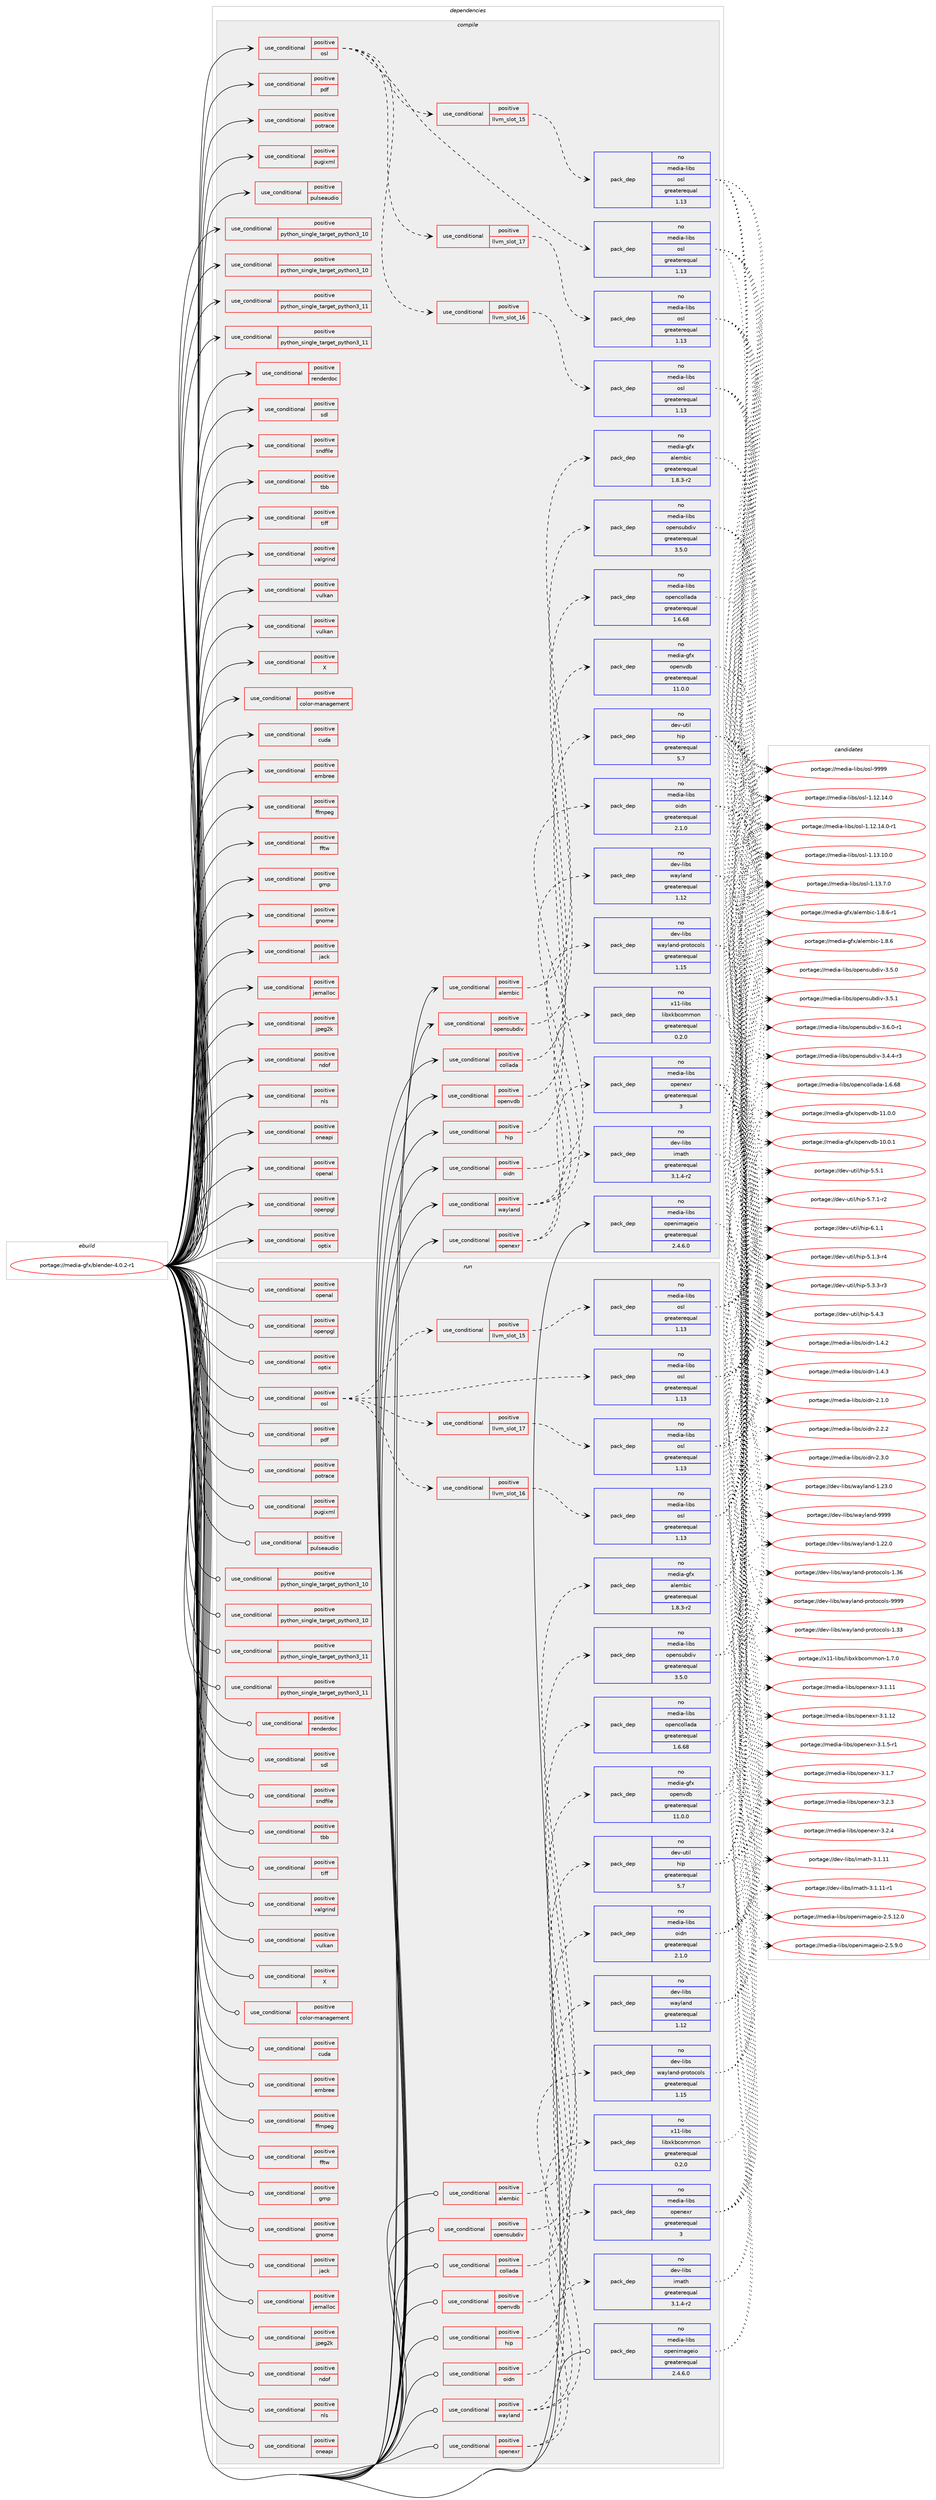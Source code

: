 digraph prolog {

# *************
# Graph options
# *************

newrank=true;
concentrate=true;
compound=true;
graph [rankdir=LR,fontname=Helvetica,fontsize=10,ranksep=1.5];#, ranksep=2.5, nodesep=0.2];
edge  [arrowhead=vee];
node  [fontname=Helvetica,fontsize=10];

# **********
# The ebuild
# **********

subgraph cluster_leftcol {
color=gray;
rank=same;
label=<<i>ebuild</i>>;
id [label="portage://media-gfx/blender-4.0.2-r1", color=red, width=4, href="../media-gfx/blender-4.0.2-r1.svg"];
}

# ****************
# The dependencies
# ****************

subgraph cluster_midcol {
color=gray;
label=<<i>dependencies</i>>;
subgraph cluster_compile {
fillcolor="#eeeeee";
style=filled;
label=<<i>compile</i>>;
subgraph cond69828 {
dependency148792 [label=<<TABLE BORDER="0" CELLBORDER="1" CELLSPACING="0" CELLPADDING="4"><TR><TD ROWSPAN="3" CELLPADDING="10">use_conditional</TD></TR><TR><TD>positive</TD></TR><TR><TD>X</TD></TR></TABLE>>, shape=none, color=red];
# *** BEGIN UNKNOWN DEPENDENCY TYPE (TODO) ***
# dependency148792 -> package_dependency(portage://media-gfx/blender-4.0.2-r1,install,no,x11-libs,libX11,none,[,,],[],[])
# *** END UNKNOWN DEPENDENCY TYPE (TODO) ***

# *** BEGIN UNKNOWN DEPENDENCY TYPE (TODO) ***
# dependency148792 -> package_dependency(portage://media-gfx/blender-4.0.2-r1,install,no,x11-libs,libXi,none,[,,],[],[])
# *** END UNKNOWN DEPENDENCY TYPE (TODO) ***

# *** BEGIN UNKNOWN DEPENDENCY TYPE (TODO) ***
# dependency148792 -> package_dependency(portage://media-gfx/blender-4.0.2-r1,install,no,x11-libs,libXxf86vm,none,[,,],[],[])
# *** END UNKNOWN DEPENDENCY TYPE (TODO) ***

}
id:e -> dependency148792:w [weight=20,style="solid",arrowhead="vee"];
subgraph cond69829 {
dependency148793 [label=<<TABLE BORDER="0" CELLBORDER="1" CELLSPACING="0" CELLPADDING="4"><TR><TD ROWSPAN="3" CELLPADDING="10">use_conditional</TD></TR><TR><TD>positive</TD></TR><TR><TD>alembic</TD></TR></TABLE>>, shape=none, color=red];
subgraph pack76690 {
dependency148794 [label=<<TABLE BORDER="0" CELLBORDER="1" CELLSPACING="0" CELLPADDING="4" WIDTH="220"><TR><TD ROWSPAN="6" CELLPADDING="30">pack_dep</TD></TR><TR><TD WIDTH="110">no</TD></TR><TR><TD>media-gfx</TD></TR><TR><TD>alembic</TD></TR><TR><TD>greaterequal</TD></TR><TR><TD>1.8.3-r2</TD></TR></TABLE>>, shape=none, color=blue];
}
dependency148793:e -> dependency148794:w [weight=20,style="dashed",arrowhead="vee"];
}
id:e -> dependency148793:w [weight=20,style="solid",arrowhead="vee"];
subgraph cond69830 {
dependency148795 [label=<<TABLE BORDER="0" CELLBORDER="1" CELLSPACING="0" CELLPADDING="4"><TR><TD ROWSPAN="3" CELLPADDING="10">use_conditional</TD></TR><TR><TD>positive</TD></TR><TR><TD>collada</TD></TR></TABLE>>, shape=none, color=red];
subgraph pack76691 {
dependency148796 [label=<<TABLE BORDER="0" CELLBORDER="1" CELLSPACING="0" CELLPADDING="4" WIDTH="220"><TR><TD ROWSPAN="6" CELLPADDING="30">pack_dep</TD></TR><TR><TD WIDTH="110">no</TD></TR><TR><TD>media-libs</TD></TR><TR><TD>opencollada</TD></TR><TR><TD>greaterequal</TD></TR><TR><TD>1.6.68</TD></TR></TABLE>>, shape=none, color=blue];
}
dependency148795:e -> dependency148796:w [weight=20,style="dashed",arrowhead="vee"];
}
id:e -> dependency148795:w [weight=20,style="solid",arrowhead="vee"];
subgraph cond69831 {
dependency148797 [label=<<TABLE BORDER="0" CELLBORDER="1" CELLSPACING="0" CELLPADDING="4"><TR><TD ROWSPAN="3" CELLPADDING="10">use_conditional</TD></TR><TR><TD>positive</TD></TR><TR><TD>color-management</TD></TR></TABLE>>, shape=none, color=red];
# *** BEGIN UNKNOWN DEPENDENCY TYPE (TODO) ***
# dependency148797 -> package_dependency(portage://media-gfx/blender-4.0.2-r1,install,no,media-libs,opencolorio,none,[,,],any_same_slot,[])
# *** END UNKNOWN DEPENDENCY TYPE (TODO) ***

}
id:e -> dependency148797:w [weight=20,style="solid",arrowhead="vee"];
subgraph cond69832 {
dependency148798 [label=<<TABLE BORDER="0" CELLBORDER="1" CELLSPACING="0" CELLPADDING="4"><TR><TD ROWSPAN="3" CELLPADDING="10">use_conditional</TD></TR><TR><TD>positive</TD></TR><TR><TD>cuda</TD></TR></TABLE>>, shape=none, color=red];
# *** BEGIN UNKNOWN DEPENDENCY TYPE (TODO) ***
# dependency148798 -> package_dependency(portage://media-gfx/blender-4.0.2-r1,install,no,dev-util,nvidia-cuda-toolkit,none,[,,],any_same_slot,[])
# *** END UNKNOWN DEPENDENCY TYPE (TODO) ***

}
id:e -> dependency148798:w [weight=20,style="solid",arrowhead="vee"];
subgraph cond69833 {
dependency148799 [label=<<TABLE BORDER="0" CELLBORDER="1" CELLSPACING="0" CELLPADDING="4"><TR><TD ROWSPAN="3" CELLPADDING="10">use_conditional</TD></TR><TR><TD>positive</TD></TR><TR><TD>embree</TD></TR></TABLE>>, shape=none, color=red];
# *** BEGIN UNKNOWN DEPENDENCY TYPE (TODO) ***
# dependency148799 -> package_dependency(portage://media-gfx/blender-4.0.2-r1,install,no,media-libs,embree,none,[,,],any_same_slot,[use(enable(raymask),none)])
# *** END UNKNOWN DEPENDENCY TYPE (TODO) ***

}
id:e -> dependency148799:w [weight=20,style="solid",arrowhead="vee"];
subgraph cond69834 {
dependency148800 [label=<<TABLE BORDER="0" CELLBORDER="1" CELLSPACING="0" CELLPADDING="4"><TR><TD ROWSPAN="3" CELLPADDING="10">use_conditional</TD></TR><TR><TD>positive</TD></TR><TR><TD>ffmpeg</TD></TR></TABLE>>, shape=none, color=red];
# *** BEGIN UNKNOWN DEPENDENCY TYPE (TODO) ***
# dependency148800 -> package_dependency(portage://media-gfx/blender-4.0.2-r1,install,no,media-video,ffmpeg,none,[,,],any_same_slot,[use(enable(x264),none),use(enable(mp3),none),use(enable(encode),none),use(enable(theora),none),use(optenable(jpeg2k),none),use(enable(vpx),none),use(enable(vorbis),none),use(enable(opus),none),use(enable(xvid),none)])
# *** END UNKNOWN DEPENDENCY TYPE (TODO) ***

}
id:e -> dependency148800:w [weight=20,style="solid",arrowhead="vee"];
subgraph cond69835 {
dependency148801 [label=<<TABLE BORDER="0" CELLBORDER="1" CELLSPACING="0" CELLPADDING="4"><TR><TD ROWSPAN="3" CELLPADDING="10">use_conditional</TD></TR><TR><TD>positive</TD></TR><TR><TD>fftw</TD></TR></TABLE>>, shape=none, color=red];
# *** BEGIN UNKNOWN DEPENDENCY TYPE (TODO) ***
# dependency148801 -> package_dependency(portage://media-gfx/blender-4.0.2-r1,install,no,sci-libs,fftw,none,[,,],[slot(3.0),equal],[])
# *** END UNKNOWN DEPENDENCY TYPE (TODO) ***

}
id:e -> dependency148801:w [weight=20,style="solid",arrowhead="vee"];
subgraph cond69836 {
dependency148802 [label=<<TABLE BORDER="0" CELLBORDER="1" CELLSPACING="0" CELLPADDING="4"><TR><TD ROWSPAN="3" CELLPADDING="10">use_conditional</TD></TR><TR><TD>positive</TD></TR><TR><TD>gmp</TD></TR></TABLE>>, shape=none, color=red];
# *** BEGIN UNKNOWN DEPENDENCY TYPE (TODO) ***
# dependency148802 -> package_dependency(portage://media-gfx/blender-4.0.2-r1,install,no,dev-libs,gmp,none,[,,],[],[])
# *** END UNKNOWN DEPENDENCY TYPE (TODO) ***

}
id:e -> dependency148802:w [weight=20,style="solid",arrowhead="vee"];
subgraph cond69837 {
dependency148803 [label=<<TABLE BORDER="0" CELLBORDER="1" CELLSPACING="0" CELLPADDING="4"><TR><TD ROWSPAN="3" CELLPADDING="10">use_conditional</TD></TR><TR><TD>positive</TD></TR><TR><TD>gnome</TD></TR></TABLE>>, shape=none, color=red];
# *** BEGIN UNKNOWN DEPENDENCY TYPE (TODO) ***
# dependency148803 -> package_dependency(portage://media-gfx/blender-4.0.2-r1,install,no,gui-libs,libdecor,none,[,,],[],[])
# *** END UNKNOWN DEPENDENCY TYPE (TODO) ***

}
id:e -> dependency148803:w [weight=20,style="solid",arrowhead="vee"];
subgraph cond69838 {
dependency148804 [label=<<TABLE BORDER="0" CELLBORDER="1" CELLSPACING="0" CELLPADDING="4"><TR><TD ROWSPAN="3" CELLPADDING="10">use_conditional</TD></TR><TR><TD>positive</TD></TR><TR><TD>hip</TD></TR></TABLE>>, shape=none, color=red];
subgraph pack76692 {
dependency148805 [label=<<TABLE BORDER="0" CELLBORDER="1" CELLSPACING="0" CELLPADDING="4" WIDTH="220"><TR><TD ROWSPAN="6" CELLPADDING="30">pack_dep</TD></TR><TR><TD WIDTH="110">no</TD></TR><TR><TD>dev-util</TD></TR><TR><TD>hip</TD></TR><TR><TD>greaterequal</TD></TR><TR><TD>5.7</TD></TR></TABLE>>, shape=none, color=blue];
}
dependency148804:e -> dependency148805:w [weight=20,style="dashed",arrowhead="vee"];
}
id:e -> dependency148804:w [weight=20,style="solid",arrowhead="vee"];
subgraph cond69839 {
dependency148806 [label=<<TABLE BORDER="0" CELLBORDER="1" CELLSPACING="0" CELLPADDING="4"><TR><TD ROWSPAN="3" CELLPADDING="10">use_conditional</TD></TR><TR><TD>positive</TD></TR><TR><TD>jack</TD></TR></TABLE>>, shape=none, color=red];
# *** BEGIN UNKNOWN DEPENDENCY TYPE (TODO) ***
# dependency148806 -> package_dependency(portage://media-gfx/blender-4.0.2-r1,install,no,virtual,jack,none,[,,],[],[])
# *** END UNKNOWN DEPENDENCY TYPE (TODO) ***

}
id:e -> dependency148806:w [weight=20,style="solid",arrowhead="vee"];
subgraph cond69840 {
dependency148807 [label=<<TABLE BORDER="0" CELLBORDER="1" CELLSPACING="0" CELLPADDING="4"><TR><TD ROWSPAN="3" CELLPADDING="10">use_conditional</TD></TR><TR><TD>positive</TD></TR><TR><TD>jemalloc</TD></TR></TABLE>>, shape=none, color=red];
# *** BEGIN UNKNOWN DEPENDENCY TYPE (TODO) ***
# dependency148807 -> package_dependency(portage://media-gfx/blender-4.0.2-r1,install,no,dev-libs,jemalloc,none,[,,],any_same_slot,[])
# *** END UNKNOWN DEPENDENCY TYPE (TODO) ***

}
id:e -> dependency148807:w [weight=20,style="solid",arrowhead="vee"];
subgraph cond69841 {
dependency148808 [label=<<TABLE BORDER="0" CELLBORDER="1" CELLSPACING="0" CELLPADDING="4"><TR><TD ROWSPAN="3" CELLPADDING="10">use_conditional</TD></TR><TR><TD>positive</TD></TR><TR><TD>jpeg2k</TD></TR></TABLE>>, shape=none, color=red];
# *** BEGIN UNKNOWN DEPENDENCY TYPE (TODO) ***
# dependency148808 -> package_dependency(portage://media-gfx/blender-4.0.2-r1,install,no,media-libs,openjpeg,none,[,,],[slot(2),equal],[])
# *** END UNKNOWN DEPENDENCY TYPE (TODO) ***

}
id:e -> dependency148808:w [weight=20,style="solid",arrowhead="vee"];
subgraph cond69842 {
dependency148809 [label=<<TABLE BORDER="0" CELLBORDER="1" CELLSPACING="0" CELLPADDING="4"><TR><TD ROWSPAN="3" CELLPADDING="10">use_conditional</TD></TR><TR><TD>positive</TD></TR><TR><TD>ndof</TD></TR></TABLE>>, shape=none, color=red];
# *** BEGIN UNKNOWN DEPENDENCY TYPE (TODO) ***
# dependency148809 -> package_dependency(portage://media-gfx/blender-4.0.2-r1,install,no,app-misc,spacenavd,none,[,,],[],[])
# *** END UNKNOWN DEPENDENCY TYPE (TODO) ***

# *** BEGIN UNKNOWN DEPENDENCY TYPE (TODO) ***
# dependency148809 -> package_dependency(portage://media-gfx/blender-4.0.2-r1,install,no,dev-libs,libspnav,none,[,,],[],[])
# *** END UNKNOWN DEPENDENCY TYPE (TODO) ***

}
id:e -> dependency148809:w [weight=20,style="solid",arrowhead="vee"];
subgraph cond69843 {
dependency148810 [label=<<TABLE BORDER="0" CELLBORDER="1" CELLSPACING="0" CELLPADDING="4"><TR><TD ROWSPAN="3" CELLPADDING="10">use_conditional</TD></TR><TR><TD>positive</TD></TR><TR><TD>nls</TD></TR></TABLE>>, shape=none, color=red];
# *** BEGIN UNKNOWN DEPENDENCY TYPE (TODO) ***
# dependency148810 -> package_dependency(portage://media-gfx/blender-4.0.2-r1,install,no,virtual,libiconv,none,[,,],[],[])
# *** END UNKNOWN DEPENDENCY TYPE (TODO) ***

}
id:e -> dependency148810:w [weight=20,style="solid",arrowhead="vee"];
subgraph cond69844 {
dependency148811 [label=<<TABLE BORDER="0" CELLBORDER="1" CELLSPACING="0" CELLPADDING="4"><TR><TD ROWSPAN="3" CELLPADDING="10">use_conditional</TD></TR><TR><TD>positive</TD></TR><TR><TD>oidn</TD></TR></TABLE>>, shape=none, color=red];
subgraph pack76693 {
dependency148812 [label=<<TABLE BORDER="0" CELLBORDER="1" CELLSPACING="0" CELLPADDING="4" WIDTH="220"><TR><TD ROWSPAN="6" CELLPADDING="30">pack_dep</TD></TR><TR><TD WIDTH="110">no</TD></TR><TR><TD>media-libs</TD></TR><TR><TD>oidn</TD></TR><TR><TD>greaterequal</TD></TR><TR><TD>2.1.0</TD></TR></TABLE>>, shape=none, color=blue];
}
dependency148811:e -> dependency148812:w [weight=20,style="dashed",arrowhead="vee"];
}
id:e -> dependency148811:w [weight=20,style="solid",arrowhead="vee"];
subgraph cond69845 {
dependency148813 [label=<<TABLE BORDER="0" CELLBORDER="1" CELLSPACING="0" CELLPADDING="4"><TR><TD ROWSPAN="3" CELLPADDING="10">use_conditional</TD></TR><TR><TD>positive</TD></TR><TR><TD>oneapi</TD></TR></TABLE>>, shape=none, color=red];
# *** BEGIN UNKNOWN DEPENDENCY TYPE (TODO) ***
# dependency148813 -> package_dependency(portage://media-gfx/blender-4.0.2-r1,install,no,dev-libs,intel-compute-runtime,none,[,,],[],[use(enable(l0),none)])
# *** END UNKNOWN DEPENDENCY TYPE (TODO) ***

}
id:e -> dependency148813:w [weight=20,style="solid",arrowhead="vee"];
subgraph cond69846 {
dependency148814 [label=<<TABLE BORDER="0" CELLBORDER="1" CELLSPACING="0" CELLPADDING="4"><TR><TD ROWSPAN="3" CELLPADDING="10">use_conditional</TD></TR><TR><TD>positive</TD></TR><TR><TD>openal</TD></TR></TABLE>>, shape=none, color=red];
# *** BEGIN UNKNOWN DEPENDENCY TYPE (TODO) ***
# dependency148814 -> package_dependency(portage://media-gfx/blender-4.0.2-r1,install,no,media-libs,openal,none,[,,],[],[])
# *** END UNKNOWN DEPENDENCY TYPE (TODO) ***

}
id:e -> dependency148814:w [weight=20,style="solid",arrowhead="vee"];
subgraph cond69847 {
dependency148815 [label=<<TABLE BORDER="0" CELLBORDER="1" CELLSPACING="0" CELLPADDING="4"><TR><TD ROWSPAN="3" CELLPADDING="10">use_conditional</TD></TR><TR><TD>positive</TD></TR><TR><TD>openexr</TD></TR></TABLE>>, shape=none, color=red];
subgraph pack76694 {
dependency148816 [label=<<TABLE BORDER="0" CELLBORDER="1" CELLSPACING="0" CELLPADDING="4" WIDTH="220"><TR><TD ROWSPAN="6" CELLPADDING="30">pack_dep</TD></TR><TR><TD WIDTH="110">no</TD></TR><TR><TD>dev-libs</TD></TR><TR><TD>imath</TD></TR><TR><TD>greaterequal</TD></TR><TR><TD>3.1.4-r2</TD></TR></TABLE>>, shape=none, color=blue];
}
dependency148815:e -> dependency148816:w [weight=20,style="dashed",arrowhead="vee"];
subgraph pack76695 {
dependency148817 [label=<<TABLE BORDER="0" CELLBORDER="1" CELLSPACING="0" CELLPADDING="4" WIDTH="220"><TR><TD ROWSPAN="6" CELLPADDING="30">pack_dep</TD></TR><TR><TD WIDTH="110">no</TD></TR><TR><TD>media-libs</TD></TR><TR><TD>openexr</TD></TR><TR><TD>greaterequal</TD></TR><TR><TD>3</TD></TR></TABLE>>, shape=none, color=blue];
}
dependency148815:e -> dependency148817:w [weight=20,style="dashed",arrowhead="vee"];
}
id:e -> dependency148815:w [weight=20,style="solid",arrowhead="vee"];
subgraph cond69848 {
dependency148818 [label=<<TABLE BORDER="0" CELLBORDER="1" CELLSPACING="0" CELLPADDING="4"><TR><TD ROWSPAN="3" CELLPADDING="10">use_conditional</TD></TR><TR><TD>positive</TD></TR><TR><TD>openpgl</TD></TR></TABLE>>, shape=none, color=red];
# *** BEGIN UNKNOWN DEPENDENCY TYPE (TODO) ***
# dependency148818 -> package_dependency(portage://media-gfx/blender-4.0.2-r1,install,no,media-libs,openpgl,none,[,,],[slot(0),subslot(0.5)],[])
# *** END UNKNOWN DEPENDENCY TYPE (TODO) ***

}
id:e -> dependency148818:w [weight=20,style="solid",arrowhead="vee"];
subgraph cond69849 {
dependency148819 [label=<<TABLE BORDER="0" CELLBORDER="1" CELLSPACING="0" CELLPADDING="4"><TR><TD ROWSPAN="3" CELLPADDING="10">use_conditional</TD></TR><TR><TD>positive</TD></TR><TR><TD>opensubdiv</TD></TR></TABLE>>, shape=none, color=red];
subgraph pack76696 {
dependency148820 [label=<<TABLE BORDER="0" CELLBORDER="1" CELLSPACING="0" CELLPADDING="4" WIDTH="220"><TR><TD ROWSPAN="6" CELLPADDING="30">pack_dep</TD></TR><TR><TD WIDTH="110">no</TD></TR><TR><TD>media-libs</TD></TR><TR><TD>opensubdiv</TD></TR><TR><TD>greaterequal</TD></TR><TR><TD>3.5.0</TD></TR></TABLE>>, shape=none, color=blue];
}
dependency148819:e -> dependency148820:w [weight=20,style="dashed",arrowhead="vee"];
}
id:e -> dependency148819:w [weight=20,style="solid",arrowhead="vee"];
subgraph cond69850 {
dependency148821 [label=<<TABLE BORDER="0" CELLBORDER="1" CELLSPACING="0" CELLPADDING="4"><TR><TD ROWSPAN="3" CELLPADDING="10">use_conditional</TD></TR><TR><TD>positive</TD></TR><TR><TD>openvdb</TD></TR></TABLE>>, shape=none, color=red];
subgraph pack76697 {
dependency148822 [label=<<TABLE BORDER="0" CELLBORDER="1" CELLSPACING="0" CELLPADDING="4" WIDTH="220"><TR><TD ROWSPAN="6" CELLPADDING="30">pack_dep</TD></TR><TR><TD WIDTH="110">no</TD></TR><TR><TD>media-gfx</TD></TR><TR><TD>openvdb</TD></TR><TR><TD>greaterequal</TD></TR><TR><TD>11.0.0</TD></TR></TABLE>>, shape=none, color=blue];
}
dependency148821:e -> dependency148822:w [weight=20,style="dashed",arrowhead="vee"];
# *** BEGIN UNKNOWN DEPENDENCY TYPE (TODO) ***
# dependency148821 -> package_dependency(portage://media-gfx/blender-4.0.2-r1,install,no,dev-libs,c-blosc,none,[,,],any_same_slot,[])
# *** END UNKNOWN DEPENDENCY TYPE (TODO) ***

}
id:e -> dependency148821:w [weight=20,style="solid",arrowhead="vee"];
subgraph cond69851 {
dependency148823 [label=<<TABLE BORDER="0" CELLBORDER="1" CELLSPACING="0" CELLPADDING="4"><TR><TD ROWSPAN="3" CELLPADDING="10">use_conditional</TD></TR><TR><TD>positive</TD></TR><TR><TD>optix</TD></TR></TABLE>>, shape=none, color=red];
# *** BEGIN UNKNOWN DEPENDENCY TYPE (TODO) ***
# dependency148823 -> package_dependency(portage://media-gfx/blender-4.0.2-r1,install,no,dev-libs,optix,none,[,,],[],[])
# *** END UNKNOWN DEPENDENCY TYPE (TODO) ***

}
id:e -> dependency148823:w [weight=20,style="solid",arrowhead="vee"];
subgraph cond69852 {
dependency148824 [label=<<TABLE BORDER="0" CELLBORDER="1" CELLSPACING="0" CELLPADDING="4"><TR><TD ROWSPAN="3" CELLPADDING="10">use_conditional</TD></TR><TR><TD>positive</TD></TR><TR><TD>osl</TD></TR></TABLE>>, shape=none, color=red];
subgraph pack76698 {
dependency148825 [label=<<TABLE BORDER="0" CELLBORDER="1" CELLSPACING="0" CELLPADDING="4" WIDTH="220"><TR><TD ROWSPAN="6" CELLPADDING="30">pack_dep</TD></TR><TR><TD WIDTH="110">no</TD></TR><TR><TD>media-libs</TD></TR><TR><TD>osl</TD></TR><TR><TD>greaterequal</TD></TR><TR><TD>1.13</TD></TR></TABLE>>, shape=none, color=blue];
}
dependency148824:e -> dependency148825:w [weight=20,style="dashed",arrowhead="vee"];
subgraph cond69853 {
dependency148826 [label=<<TABLE BORDER="0" CELLBORDER="1" CELLSPACING="0" CELLPADDING="4"><TR><TD ROWSPAN="3" CELLPADDING="10">use_conditional</TD></TR><TR><TD>positive</TD></TR><TR><TD>llvm_slot_15</TD></TR></TABLE>>, shape=none, color=red];
subgraph pack76699 {
dependency148827 [label=<<TABLE BORDER="0" CELLBORDER="1" CELLSPACING="0" CELLPADDING="4" WIDTH="220"><TR><TD ROWSPAN="6" CELLPADDING="30">pack_dep</TD></TR><TR><TD WIDTH="110">no</TD></TR><TR><TD>media-libs</TD></TR><TR><TD>osl</TD></TR><TR><TD>greaterequal</TD></TR><TR><TD>1.13</TD></TR></TABLE>>, shape=none, color=blue];
}
dependency148826:e -> dependency148827:w [weight=20,style="dashed",arrowhead="vee"];
# *** BEGIN UNKNOWN DEPENDENCY TYPE (TODO) ***
# dependency148826 -> package_dependency(portage://media-gfx/blender-4.0.2-r1,install,no,media-libs,mesa,none,[,,],[],[use(enable(llvm_slot_15),none)])
# *** END UNKNOWN DEPENDENCY TYPE (TODO) ***

}
dependency148824:e -> dependency148826:w [weight=20,style="dashed",arrowhead="vee"];
subgraph cond69854 {
dependency148828 [label=<<TABLE BORDER="0" CELLBORDER="1" CELLSPACING="0" CELLPADDING="4"><TR><TD ROWSPAN="3" CELLPADDING="10">use_conditional</TD></TR><TR><TD>positive</TD></TR><TR><TD>llvm_slot_16</TD></TR></TABLE>>, shape=none, color=red];
subgraph pack76700 {
dependency148829 [label=<<TABLE BORDER="0" CELLBORDER="1" CELLSPACING="0" CELLPADDING="4" WIDTH="220"><TR><TD ROWSPAN="6" CELLPADDING="30">pack_dep</TD></TR><TR><TD WIDTH="110">no</TD></TR><TR><TD>media-libs</TD></TR><TR><TD>osl</TD></TR><TR><TD>greaterequal</TD></TR><TR><TD>1.13</TD></TR></TABLE>>, shape=none, color=blue];
}
dependency148828:e -> dependency148829:w [weight=20,style="dashed",arrowhead="vee"];
# *** BEGIN UNKNOWN DEPENDENCY TYPE (TODO) ***
# dependency148828 -> package_dependency(portage://media-gfx/blender-4.0.2-r1,install,no,media-libs,mesa,none,[,,],[],[use(enable(llvm_slot_16),none)])
# *** END UNKNOWN DEPENDENCY TYPE (TODO) ***

}
dependency148824:e -> dependency148828:w [weight=20,style="dashed",arrowhead="vee"];
subgraph cond69855 {
dependency148830 [label=<<TABLE BORDER="0" CELLBORDER="1" CELLSPACING="0" CELLPADDING="4"><TR><TD ROWSPAN="3" CELLPADDING="10">use_conditional</TD></TR><TR><TD>positive</TD></TR><TR><TD>llvm_slot_17</TD></TR></TABLE>>, shape=none, color=red];
subgraph pack76701 {
dependency148831 [label=<<TABLE BORDER="0" CELLBORDER="1" CELLSPACING="0" CELLPADDING="4" WIDTH="220"><TR><TD ROWSPAN="6" CELLPADDING="30">pack_dep</TD></TR><TR><TD WIDTH="110">no</TD></TR><TR><TD>media-libs</TD></TR><TR><TD>osl</TD></TR><TR><TD>greaterequal</TD></TR><TR><TD>1.13</TD></TR></TABLE>>, shape=none, color=blue];
}
dependency148830:e -> dependency148831:w [weight=20,style="dashed",arrowhead="vee"];
# *** BEGIN UNKNOWN DEPENDENCY TYPE (TODO) ***
# dependency148830 -> package_dependency(portage://media-gfx/blender-4.0.2-r1,install,no,media-libs,mesa,none,[,,],[],[use(enable(llvm_slot_17),none)])
# *** END UNKNOWN DEPENDENCY TYPE (TODO) ***

}
dependency148824:e -> dependency148830:w [weight=20,style="dashed",arrowhead="vee"];
}
id:e -> dependency148824:w [weight=20,style="solid",arrowhead="vee"];
subgraph cond69856 {
dependency148832 [label=<<TABLE BORDER="0" CELLBORDER="1" CELLSPACING="0" CELLPADDING="4"><TR><TD ROWSPAN="3" CELLPADDING="10">use_conditional</TD></TR><TR><TD>positive</TD></TR><TR><TD>pdf</TD></TR></TABLE>>, shape=none, color=red];
# *** BEGIN UNKNOWN DEPENDENCY TYPE (TODO) ***
# dependency148832 -> package_dependency(portage://media-gfx/blender-4.0.2-r1,install,no,media-libs,libharu,none,[,,],[],[])
# *** END UNKNOWN DEPENDENCY TYPE (TODO) ***

}
id:e -> dependency148832:w [weight=20,style="solid",arrowhead="vee"];
subgraph cond69857 {
dependency148833 [label=<<TABLE BORDER="0" CELLBORDER="1" CELLSPACING="0" CELLPADDING="4"><TR><TD ROWSPAN="3" CELLPADDING="10">use_conditional</TD></TR><TR><TD>positive</TD></TR><TR><TD>potrace</TD></TR></TABLE>>, shape=none, color=red];
# *** BEGIN UNKNOWN DEPENDENCY TYPE (TODO) ***
# dependency148833 -> package_dependency(portage://media-gfx/blender-4.0.2-r1,install,no,media-gfx,potrace,none,[,,],[],[])
# *** END UNKNOWN DEPENDENCY TYPE (TODO) ***

}
id:e -> dependency148833:w [weight=20,style="solid",arrowhead="vee"];
subgraph cond69858 {
dependency148834 [label=<<TABLE BORDER="0" CELLBORDER="1" CELLSPACING="0" CELLPADDING="4"><TR><TD ROWSPAN="3" CELLPADDING="10">use_conditional</TD></TR><TR><TD>positive</TD></TR><TR><TD>pugixml</TD></TR></TABLE>>, shape=none, color=red];
# *** BEGIN UNKNOWN DEPENDENCY TYPE (TODO) ***
# dependency148834 -> package_dependency(portage://media-gfx/blender-4.0.2-r1,install,no,dev-libs,pugixml,none,[,,],[],[])
# *** END UNKNOWN DEPENDENCY TYPE (TODO) ***

}
id:e -> dependency148834:w [weight=20,style="solid",arrowhead="vee"];
subgraph cond69859 {
dependency148835 [label=<<TABLE BORDER="0" CELLBORDER="1" CELLSPACING="0" CELLPADDING="4"><TR><TD ROWSPAN="3" CELLPADDING="10">use_conditional</TD></TR><TR><TD>positive</TD></TR><TR><TD>pulseaudio</TD></TR></TABLE>>, shape=none, color=red];
# *** BEGIN UNKNOWN DEPENDENCY TYPE (TODO) ***
# dependency148835 -> package_dependency(portage://media-gfx/blender-4.0.2-r1,install,no,media-libs,libpulse,none,[,,],[],[])
# *** END UNKNOWN DEPENDENCY TYPE (TODO) ***

}
id:e -> dependency148835:w [weight=20,style="solid",arrowhead="vee"];
subgraph cond69860 {
dependency148836 [label=<<TABLE BORDER="0" CELLBORDER="1" CELLSPACING="0" CELLPADDING="4"><TR><TD ROWSPAN="3" CELLPADDING="10">use_conditional</TD></TR><TR><TD>positive</TD></TR><TR><TD>python_single_target_python3_10</TD></TR></TABLE>>, shape=none, color=red];
# *** BEGIN UNKNOWN DEPENDENCY TYPE (TODO) ***
# dependency148836 -> package_dependency(portage://media-gfx/blender-4.0.2-r1,install,no,dev-lang,python,none,[,,],[slot(3.10)],[])
# *** END UNKNOWN DEPENDENCY TYPE (TODO) ***

}
id:e -> dependency148836:w [weight=20,style="solid",arrowhead="vee"];
subgraph cond69861 {
dependency148837 [label=<<TABLE BORDER="0" CELLBORDER="1" CELLSPACING="0" CELLPADDING="4"><TR><TD ROWSPAN="3" CELLPADDING="10">use_conditional</TD></TR><TR><TD>positive</TD></TR><TR><TD>python_single_target_python3_10</TD></TR></TABLE>>, shape=none, color=red];
# *** BEGIN UNKNOWN DEPENDENCY TYPE (TODO) ***
# dependency148837 -> package_dependency(portage://media-gfx/blender-4.0.2-r1,install,no,dev-python,cython,none,[,,],[],[use(enable(python_targets_python3_10),negative)])
# *** END UNKNOWN DEPENDENCY TYPE (TODO) ***

# *** BEGIN UNKNOWN DEPENDENCY TYPE (TODO) ***
# dependency148837 -> package_dependency(portage://media-gfx/blender-4.0.2-r1,install,no,dev-python,numpy,none,[,,],[],[use(enable(python_targets_python3_10),negative)])
# *** END UNKNOWN DEPENDENCY TYPE (TODO) ***

# *** BEGIN UNKNOWN DEPENDENCY TYPE (TODO) ***
# dependency148837 -> package_dependency(portage://media-gfx/blender-4.0.2-r1,install,no,dev-python,zstandard,none,[,,],[],[use(enable(python_targets_python3_10),negative)])
# *** END UNKNOWN DEPENDENCY TYPE (TODO) ***

# *** BEGIN UNKNOWN DEPENDENCY TYPE (TODO) ***
# dependency148837 -> package_dependency(portage://media-gfx/blender-4.0.2-r1,install,no,dev-python,requests,none,[,,],[],[use(enable(python_targets_python3_10),negative)])
# *** END UNKNOWN DEPENDENCY TYPE (TODO) ***

}
id:e -> dependency148837:w [weight=20,style="solid",arrowhead="vee"];
subgraph cond69862 {
dependency148838 [label=<<TABLE BORDER="0" CELLBORDER="1" CELLSPACING="0" CELLPADDING="4"><TR><TD ROWSPAN="3" CELLPADDING="10">use_conditional</TD></TR><TR><TD>positive</TD></TR><TR><TD>python_single_target_python3_11</TD></TR></TABLE>>, shape=none, color=red];
# *** BEGIN UNKNOWN DEPENDENCY TYPE (TODO) ***
# dependency148838 -> package_dependency(portage://media-gfx/blender-4.0.2-r1,install,no,dev-lang,python,none,[,,],[slot(3.11)],[])
# *** END UNKNOWN DEPENDENCY TYPE (TODO) ***

}
id:e -> dependency148838:w [weight=20,style="solid",arrowhead="vee"];
subgraph cond69863 {
dependency148839 [label=<<TABLE BORDER="0" CELLBORDER="1" CELLSPACING="0" CELLPADDING="4"><TR><TD ROWSPAN="3" CELLPADDING="10">use_conditional</TD></TR><TR><TD>positive</TD></TR><TR><TD>python_single_target_python3_11</TD></TR></TABLE>>, shape=none, color=red];
# *** BEGIN UNKNOWN DEPENDENCY TYPE (TODO) ***
# dependency148839 -> package_dependency(portage://media-gfx/blender-4.0.2-r1,install,no,dev-python,cython,none,[,,],[],[use(enable(python_targets_python3_11),negative)])
# *** END UNKNOWN DEPENDENCY TYPE (TODO) ***

# *** BEGIN UNKNOWN DEPENDENCY TYPE (TODO) ***
# dependency148839 -> package_dependency(portage://media-gfx/blender-4.0.2-r1,install,no,dev-python,numpy,none,[,,],[],[use(enable(python_targets_python3_11),negative)])
# *** END UNKNOWN DEPENDENCY TYPE (TODO) ***

# *** BEGIN UNKNOWN DEPENDENCY TYPE (TODO) ***
# dependency148839 -> package_dependency(portage://media-gfx/blender-4.0.2-r1,install,no,dev-python,zstandard,none,[,,],[],[use(enable(python_targets_python3_11),negative)])
# *** END UNKNOWN DEPENDENCY TYPE (TODO) ***

# *** BEGIN UNKNOWN DEPENDENCY TYPE (TODO) ***
# dependency148839 -> package_dependency(portage://media-gfx/blender-4.0.2-r1,install,no,dev-python,requests,none,[,,],[],[use(enable(python_targets_python3_11),negative)])
# *** END UNKNOWN DEPENDENCY TYPE (TODO) ***

}
id:e -> dependency148839:w [weight=20,style="solid",arrowhead="vee"];
subgraph cond69864 {
dependency148840 [label=<<TABLE BORDER="0" CELLBORDER="1" CELLSPACING="0" CELLPADDING="4"><TR><TD ROWSPAN="3" CELLPADDING="10">use_conditional</TD></TR><TR><TD>positive</TD></TR><TR><TD>renderdoc</TD></TR></TABLE>>, shape=none, color=red];
# *** BEGIN UNKNOWN DEPENDENCY TYPE (TODO) ***
# dependency148840 -> package_dependency(portage://media-gfx/blender-4.0.2-r1,install,no,media-gfx,renderdoc,none,[,,],[],[])
# *** END UNKNOWN DEPENDENCY TYPE (TODO) ***

}
id:e -> dependency148840:w [weight=20,style="solid",arrowhead="vee"];
subgraph cond69865 {
dependency148841 [label=<<TABLE BORDER="0" CELLBORDER="1" CELLSPACING="0" CELLPADDING="4"><TR><TD ROWSPAN="3" CELLPADDING="10">use_conditional</TD></TR><TR><TD>positive</TD></TR><TR><TD>sdl</TD></TR></TABLE>>, shape=none, color=red];
# *** BEGIN UNKNOWN DEPENDENCY TYPE (TODO) ***
# dependency148841 -> package_dependency(portage://media-gfx/blender-4.0.2-r1,install,no,media-libs,libsdl2,none,[,,],[],[use(enable(sound),none),use(enable(joystick),none)])
# *** END UNKNOWN DEPENDENCY TYPE (TODO) ***

}
id:e -> dependency148841:w [weight=20,style="solid",arrowhead="vee"];
subgraph cond69866 {
dependency148842 [label=<<TABLE BORDER="0" CELLBORDER="1" CELLSPACING="0" CELLPADDING="4"><TR><TD ROWSPAN="3" CELLPADDING="10">use_conditional</TD></TR><TR><TD>positive</TD></TR><TR><TD>sndfile</TD></TR></TABLE>>, shape=none, color=red];
# *** BEGIN UNKNOWN DEPENDENCY TYPE (TODO) ***
# dependency148842 -> package_dependency(portage://media-gfx/blender-4.0.2-r1,install,no,media-libs,libsndfile,none,[,,],[],[])
# *** END UNKNOWN DEPENDENCY TYPE (TODO) ***

}
id:e -> dependency148842:w [weight=20,style="solid",arrowhead="vee"];
subgraph cond69867 {
dependency148843 [label=<<TABLE BORDER="0" CELLBORDER="1" CELLSPACING="0" CELLPADDING="4"><TR><TD ROWSPAN="3" CELLPADDING="10">use_conditional</TD></TR><TR><TD>positive</TD></TR><TR><TD>tbb</TD></TR></TABLE>>, shape=none, color=red];
# *** BEGIN UNKNOWN DEPENDENCY TYPE (TODO) ***
# dependency148843 -> package_dependency(portage://media-gfx/blender-4.0.2-r1,install,no,dev-cpp,tbb,none,[,,],any_same_slot,[])
# *** END UNKNOWN DEPENDENCY TYPE (TODO) ***

}
id:e -> dependency148843:w [weight=20,style="solid",arrowhead="vee"];
subgraph cond69868 {
dependency148844 [label=<<TABLE BORDER="0" CELLBORDER="1" CELLSPACING="0" CELLPADDING="4"><TR><TD ROWSPAN="3" CELLPADDING="10">use_conditional</TD></TR><TR><TD>positive</TD></TR><TR><TD>tiff</TD></TR></TABLE>>, shape=none, color=red];
# *** BEGIN UNKNOWN DEPENDENCY TYPE (TODO) ***
# dependency148844 -> package_dependency(portage://media-gfx/blender-4.0.2-r1,install,no,media-libs,tiff,none,[,,],any_same_slot,[])
# *** END UNKNOWN DEPENDENCY TYPE (TODO) ***

}
id:e -> dependency148844:w [weight=20,style="solid",arrowhead="vee"];
subgraph cond69869 {
dependency148845 [label=<<TABLE BORDER="0" CELLBORDER="1" CELLSPACING="0" CELLPADDING="4"><TR><TD ROWSPAN="3" CELLPADDING="10">use_conditional</TD></TR><TR><TD>positive</TD></TR><TR><TD>valgrind</TD></TR></TABLE>>, shape=none, color=red];
# *** BEGIN UNKNOWN DEPENDENCY TYPE (TODO) ***
# dependency148845 -> package_dependency(portage://media-gfx/blender-4.0.2-r1,install,no,dev-debug,valgrind,none,[,,],[],[])
# *** END UNKNOWN DEPENDENCY TYPE (TODO) ***

}
id:e -> dependency148845:w [weight=20,style="solid",arrowhead="vee"];
subgraph cond69870 {
dependency148846 [label=<<TABLE BORDER="0" CELLBORDER="1" CELLSPACING="0" CELLPADDING="4"><TR><TD ROWSPAN="3" CELLPADDING="10">use_conditional</TD></TR><TR><TD>positive</TD></TR><TR><TD>vulkan</TD></TR></TABLE>>, shape=none, color=red];
# *** BEGIN UNKNOWN DEPENDENCY TYPE (TODO) ***
# dependency148846 -> package_dependency(portage://media-gfx/blender-4.0.2-r1,install,no,dev-util,spirv-headers,none,[,,],[],[])
# *** END UNKNOWN DEPENDENCY TYPE (TODO) ***

# *** BEGIN UNKNOWN DEPENDENCY TYPE (TODO) ***
# dependency148846 -> package_dependency(portage://media-gfx/blender-4.0.2-r1,install,no,dev-util,vulkan-headers,none,[,,],[],[])
# *** END UNKNOWN DEPENDENCY TYPE (TODO) ***

}
id:e -> dependency148846:w [weight=20,style="solid",arrowhead="vee"];
subgraph cond69871 {
dependency148847 [label=<<TABLE BORDER="0" CELLBORDER="1" CELLSPACING="0" CELLPADDING="4"><TR><TD ROWSPAN="3" CELLPADDING="10">use_conditional</TD></TR><TR><TD>positive</TD></TR><TR><TD>vulkan</TD></TR></TABLE>>, shape=none, color=red];
# *** BEGIN UNKNOWN DEPENDENCY TYPE (TODO) ***
# dependency148847 -> package_dependency(portage://media-gfx/blender-4.0.2-r1,install,no,media-libs,shaderc,none,[,,],[],[])
# *** END UNKNOWN DEPENDENCY TYPE (TODO) ***

# *** BEGIN UNKNOWN DEPENDENCY TYPE (TODO) ***
# dependency148847 -> package_dependency(portage://media-gfx/blender-4.0.2-r1,install,no,dev-util,spirv-tools,none,[,,],[],[])
# *** END UNKNOWN DEPENDENCY TYPE (TODO) ***

# *** BEGIN UNKNOWN DEPENDENCY TYPE (TODO) ***
# dependency148847 -> package_dependency(portage://media-gfx/blender-4.0.2-r1,install,no,dev-util,glslang,none,[,,],[],[])
# *** END UNKNOWN DEPENDENCY TYPE (TODO) ***

# *** BEGIN UNKNOWN DEPENDENCY TYPE (TODO) ***
# dependency148847 -> package_dependency(portage://media-gfx/blender-4.0.2-r1,install,no,media-libs,vulkan-loader,none,[,,],[],[])
# *** END UNKNOWN DEPENDENCY TYPE (TODO) ***

}
id:e -> dependency148847:w [weight=20,style="solid",arrowhead="vee"];
subgraph cond69872 {
dependency148848 [label=<<TABLE BORDER="0" CELLBORDER="1" CELLSPACING="0" CELLPADDING="4"><TR><TD ROWSPAN="3" CELLPADDING="10">use_conditional</TD></TR><TR><TD>positive</TD></TR><TR><TD>wayland</TD></TR></TABLE>>, shape=none, color=red];
subgraph pack76702 {
dependency148849 [label=<<TABLE BORDER="0" CELLBORDER="1" CELLSPACING="0" CELLPADDING="4" WIDTH="220"><TR><TD ROWSPAN="6" CELLPADDING="30">pack_dep</TD></TR><TR><TD WIDTH="110">no</TD></TR><TR><TD>dev-libs</TD></TR><TR><TD>wayland</TD></TR><TR><TD>greaterequal</TD></TR><TR><TD>1.12</TD></TR></TABLE>>, shape=none, color=blue];
}
dependency148848:e -> dependency148849:w [weight=20,style="dashed",arrowhead="vee"];
subgraph pack76703 {
dependency148850 [label=<<TABLE BORDER="0" CELLBORDER="1" CELLSPACING="0" CELLPADDING="4" WIDTH="220"><TR><TD ROWSPAN="6" CELLPADDING="30">pack_dep</TD></TR><TR><TD WIDTH="110">no</TD></TR><TR><TD>dev-libs</TD></TR><TR><TD>wayland-protocols</TD></TR><TR><TD>greaterequal</TD></TR><TR><TD>1.15</TD></TR></TABLE>>, shape=none, color=blue];
}
dependency148848:e -> dependency148850:w [weight=20,style="dashed",arrowhead="vee"];
subgraph pack76704 {
dependency148851 [label=<<TABLE BORDER="0" CELLBORDER="1" CELLSPACING="0" CELLPADDING="4" WIDTH="220"><TR><TD ROWSPAN="6" CELLPADDING="30">pack_dep</TD></TR><TR><TD WIDTH="110">no</TD></TR><TR><TD>x11-libs</TD></TR><TR><TD>libxkbcommon</TD></TR><TR><TD>greaterequal</TD></TR><TR><TD>0.2.0</TD></TR></TABLE>>, shape=none, color=blue];
}
dependency148848:e -> dependency148851:w [weight=20,style="dashed",arrowhead="vee"];
# *** BEGIN UNKNOWN DEPENDENCY TYPE (TODO) ***
# dependency148848 -> package_dependency(portage://media-gfx/blender-4.0.2-r1,install,no,dev-util,wayland-scanner,none,[,,],[],[])
# *** END UNKNOWN DEPENDENCY TYPE (TODO) ***

# *** BEGIN UNKNOWN DEPENDENCY TYPE (TODO) ***
# dependency148848 -> package_dependency(portage://media-gfx/blender-4.0.2-r1,install,no,media-libs,mesa,none,[,,],[],[use(enable(wayland),none)])
# *** END UNKNOWN DEPENDENCY TYPE (TODO) ***

# *** BEGIN UNKNOWN DEPENDENCY TYPE (TODO) ***
# dependency148848 -> package_dependency(portage://media-gfx/blender-4.0.2-r1,install,no,sys-apps,dbus,none,[,,],[],[])
# *** END UNKNOWN DEPENDENCY TYPE (TODO) ***

}
id:e -> dependency148848:w [weight=20,style="solid",arrowhead="vee"];
# *** BEGIN UNKNOWN DEPENDENCY TYPE (TODO) ***
# id -> package_dependency(portage://media-gfx/blender-4.0.2-r1,install,no,app-arch,zstd,none,[,,],[],[])
# *** END UNKNOWN DEPENDENCY TYPE (TODO) ***

# *** BEGIN UNKNOWN DEPENDENCY TYPE (TODO) ***
# id -> package_dependency(portage://media-gfx/blender-4.0.2-r1,install,no,dev-cpp,eigen,none,[,,],any_same_slot,[])
# *** END UNKNOWN DEPENDENCY TYPE (TODO) ***

# *** BEGIN UNKNOWN DEPENDENCY TYPE (TODO) ***
# id -> package_dependency(portage://media-gfx/blender-4.0.2-r1,install,no,dev-libs,boost,none,[,,],any_same_slot,[use(optenable(nls),none)])
# *** END UNKNOWN DEPENDENCY TYPE (TODO) ***

# *** BEGIN UNKNOWN DEPENDENCY TYPE (TODO) ***
# id -> package_dependency(portage://media-gfx/blender-4.0.2-r1,install,no,dev-libs,lzo,none,[,,],[slot(2),equal],[])
# *** END UNKNOWN DEPENDENCY TYPE (TODO) ***

# *** BEGIN UNKNOWN DEPENDENCY TYPE (TODO) ***
# id -> package_dependency(portage://media-gfx/blender-4.0.2-r1,install,no,media-libs,freetype,none,[,,],any_same_slot,[use(enable(brotli),none)])
# *** END UNKNOWN DEPENDENCY TYPE (TODO) ***

# *** BEGIN UNKNOWN DEPENDENCY TYPE (TODO) ***
# id -> package_dependency(portage://media-gfx/blender-4.0.2-r1,install,no,media-libs,libepoxy,none,[,,],any_same_slot,[])
# *** END UNKNOWN DEPENDENCY TYPE (TODO) ***

# *** BEGIN UNKNOWN DEPENDENCY TYPE (TODO) ***
# id -> package_dependency(portage://media-gfx/blender-4.0.2-r1,install,no,media-libs,libjpeg-turbo,none,[,,],any_same_slot,[])
# *** END UNKNOWN DEPENDENCY TYPE (TODO) ***

# *** BEGIN UNKNOWN DEPENDENCY TYPE (TODO) ***
# id -> package_dependency(portage://media-gfx/blender-4.0.2-r1,install,no,media-libs,libpng,none,[,,],any_same_slot,[])
# *** END UNKNOWN DEPENDENCY TYPE (TODO) ***

# *** BEGIN UNKNOWN DEPENDENCY TYPE (TODO) ***
# id -> package_dependency(portage://media-gfx/blender-4.0.2-r1,install,no,media-libs,libsamplerate,none,[,,],[],[])
# *** END UNKNOWN DEPENDENCY TYPE (TODO) ***

subgraph pack76705 {
dependency148852 [label=<<TABLE BORDER="0" CELLBORDER="1" CELLSPACING="0" CELLPADDING="4" WIDTH="220"><TR><TD ROWSPAN="6" CELLPADDING="30">pack_dep</TD></TR><TR><TD WIDTH="110">no</TD></TR><TR><TD>media-libs</TD></TR><TR><TD>openimageio</TD></TR><TR><TD>greaterequal</TD></TR><TR><TD>2.4.6.0</TD></TR></TABLE>>, shape=none, color=blue];
}
id:e -> dependency148852:w [weight=20,style="solid",arrowhead="vee"];
# *** BEGIN UNKNOWN DEPENDENCY TYPE (TODO) ***
# id -> package_dependency(portage://media-gfx/blender-4.0.2-r1,install,no,sys-libs,zlib,none,[,,],any_same_slot,[])
# *** END UNKNOWN DEPENDENCY TYPE (TODO) ***

# *** BEGIN UNKNOWN DEPENDENCY TYPE (TODO) ***
# id -> package_dependency(portage://media-gfx/blender-4.0.2-r1,install,no,virtual,glu,none,[,,],[],[])
# *** END UNKNOWN DEPENDENCY TYPE (TODO) ***

# *** BEGIN UNKNOWN DEPENDENCY TYPE (TODO) ***
# id -> package_dependency(portage://media-gfx/blender-4.0.2-r1,install,no,virtual,libintl,none,[,,],[],[])
# *** END UNKNOWN DEPENDENCY TYPE (TODO) ***

# *** BEGIN UNKNOWN DEPENDENCY TYPE (TODO) ***
# id -> package_dependency(portage://media-gfx/blender-4.0.2-r1,install,no,virtual,opengl,none,[,,],[],[])
# *** END UNKNOWN DEPENDENCY TYPE (TODO) ***

}
subgraph cluster_compileandrun {
fillcolor="#eeeeee";
style=filled;
label=<<i>compile and run</i>>;
}
subgraph cluster_run {
fillcolor="#eeeeee";
style=filled;
label=<<i>run</i>>;
subgraph cond69873 {
dependency148853 [label=<<TABLE BORDER="0" CELLBORDER="1" CELLSPACING="0" CELLPADDING="4"><TR><TD ROWSPAN="3" CELLPADDING="10">use_conditional</TD></TR><TR><TD>positive</TD></TR><TR><TD>X</TD></TR></TABLE>>, shape=none, color=red];
# *** BEGIN UNKNOWN DEPENDENCY TYPE (TODO) ***
# dependency148853 -> package_dependency(portage://media-gfx/blender-4.0.2-r1,run,no,x11-libs,libX11,none,[,,],[],[])
# *** END UNKNOWN DEPENDENCY TYPE (TODO) ***

# *** BEGIN UNKNOWN DEPENDENCY TYPE (TODO) ***
# dependency148853 -> package_dependency(portage://media-gfx/blender-4.0.2-r1,run,no,x11-libs,libXi,none,[,,],[],[])
# *** END UNKNOWN DEPENDENCY TYPE (TODO) ***

# *** BEGIN UNKNOWN DEPENDENCY TYPE (TODO) ***
# dependency148853 -> package_dependency(portage://media-gfx/blender-4.0.2-r1,run,no,x11-libs,libXxf86vm,none,[,,],[],[])
# *** END UNKNOWN DEPENDENCY TYPE (TODO) ***

}
id:e -> dependency148853:w [weight=20,style="solid",arrowhead="odot"];
subgraph cond69874 {
dependency148854 [label=<<TABLE BORDER="0" CELLBORDER="1" CELLSPACING="0" CELLPADDING="4"><TR><TD ROWSPAN="3" CELLPADDING="10">use_conditional</TD></TR><TR><TD>positive</TD></TR><TR><TD>alembic</TD></TR></TABLE>>, shape=none, color=red];
subgraph pack76706 {
dependency148855 [label=<<TABLE BORDER="0" CELLBORDER="1" CELLSPACING="0" CELLPADDING="4" WIDTH="220"><TR><TD ROWSPAN="6" CELLPADDING="30">pack_dep</TD></TR><TR><TD WIDTH="110">no</TD></TR><TR><TD>media-gfx</TD></TR><TR><TD>alembic</TD></TR><TR><TD>greaterequal</TD></TR><TR><TD>1.8.3-r2</TD></TR></TABLE>>, shape=none, color=blue];
}
dependency148854:e -> dependency148855:w [weight=20,style="dashed",arrowhead="vee"];
}
id:e -> dependency148854:w [weight=20,style="solid",arrowhead="odot"];
subgraph cond69875 {
dependency148856 [label=<<TABLE BORDER="0" CELLBORDER="1" CELLSPACING="0" CELLPADDING="4"><TR><TD ROWSPAN="3" CELLPADDING="10">use_conditional</TD></TR><TR><TD>positive</TD></TR><TR><TD>collada</TD></TR></TABLE>>, shape=none, color=red];
subgraph pack76707 {
dependency148857 [label=<<TABLE BORDER="0" CELLBORDER="1" CELLSPACING="0" CELLPADDING="4" WIDTH="220"><TR><TD ROWSPAN="6" CELLPADDING="30">pack_dep</TD></TR><TR><TD WIDTH="110">no</TD></TR><TR><TD>media-libs</TD></TR><TR><TD>opencollada</TD></TR><TR><TD>greaterequal</TD></TR><TR><TD>1.6.68</TD></TR></TABLE>>, shape=none, color=blue];
}
dependency148856:e -> dependency148857:w [weight=20,style="dashed",arrowhead="vee"];
}
id:e -> dependency148856:w [weight=20,style="solid",arrowhead="odot"];
subgraph cond69876 {
dependency148858 [label=<<TABLE BORDER="0" CELLBORDER="1" CELLSPACING="0" CELLPADDING="4"><TR><TD ROWSPAN="3" CELLPADDING="10">use_conditional</TD></TR><TR><TD>positive</TD></TR><TR><TD>color-management</TD></TR></TABLE>>, shape=none, color=red];
# *** BEGIN UNKNOWN DEPENDENCY TYPE (TODO) ***
# dependency148858 -> package_dependency(portage://media-gfx/blender-4.0.2-r1,run,no,media-libs,opencolorio,none,[,,],any_same_slot,[])
# *** END UNKNOWN DEPENDENCY TYPE (TODO) ***

}
id:e -> dependency148858:w [weight=20,style="solid",arrowhead="odot"];
subgraph cond69877 {
dependency148859 [label=<<TABLE BORDER="0" CELLBORDER="1" CELLSPACING="0" CELLPADDING="4"><TR><TD ROWSPAN="3" CELLPADDING="10">use_conditional</TD></TR><TR><TD>positive</TD></TR><TR><TD>cuda</TD></TR></TABLE>>, shape=none, color=red];
# *** BEGIN UNKNOWN DEPENDENCY TYPE (TODO) ***
# dependency148859 -> package_dependency(portage://media-gfx/blender-4.0.2-r1,run,no,dev-util,nvidia-cuda-toolkit,none,[,,],any_same_slot,[])
# *** END UNKNOWN DEPENDENCY TYPE (TODO) ***

}
id:e -> dependency148859:w [weight=20,style="solid",arrowhead="odot"];
subgraph cond69878 {
dependency148860 [label=<<TABLE BORDER="0" CELLBORDER="1" CELLSPACING="0" CELLPADDING="4"><TR><TD ROWSPAN="3" CELLPADDING="10">use_conditional</TD></TR><TR><TD>positive</TD></TR><TR><TD>embree</TD></TR></TABLE>>, shape=none, color=red];
# *** BEGIN UNKNOWN DEPENDENCY TYPE (TODO) ***
# dependency148860 -> package_dependency(portage://media-gfx/blender-4.0.2-r1,run,no,media-libs,embree,none,[,,],any_same_slot,[use(enable(raymask),none)])
# *** END UNKNOWN DEPENDENCY TYPE (TODO) ***

}
id:e -> dependency148860:w [weight=20,style="solid",arrowhead="odot"];
subgraph cond69879 {
dependency148861 [label=<<TABLE BORDER="0" CELLBORDER="1" CELLSPACING="0" CELLPADDING="4"><TR><TD ROWSPAN="3" CELLPADDING="10">use_conditional</TD></TR><TR><TD>positive</TD></TR><TR><TD>ffmpeg</TD></TR></TABLE>>, shape=none, color=red];
# *** BEGIN UNKNOWN DEPENDENCY TYPE (TODO) ***
# dependency148861 -> package_dependency(portage://media-gfx/blender-4.0.2-r1,run,no,media-video,ffmpeg,none,[,,],any_same_slot,[use(enable(x264),none),use(enable(mp3),none),use(enable(encode),none),use(enable(theora),none),use(optenable(jpeg2k),none),use(enable(vpx),none),use(enable(vorbis),none),use(enable(opus),none),use(enable(xvid),none)])
# *** END UNKNOWN DEPENDENCY TYPE (TODO) ***

}
id:e -> dependency148861:w [weight=20,style="solid",arrowhead="odot"];
subgraph cond69880 {
dependency148862 [label=<<TABLE BORDER="0" CELLBORDER="1" CELLSPACING="0" CELLPADDING="4"><TR><TD ROWSPAN="3" CELLPADDING="10">use_conditional</TD></TR><TR><TD>positive</TD></TR><TR><TD>fftw</TD></TR></TABLE>>, shape=none, color=red];
# *** BEGIN UNKNOWN DEPENDENCY TYPE (TODO) ***
# dependency148862 -> package_dependency(portage://media-gfx/blender-4.0.2-r1,run,no,sci-libs,fftw,none,[,,],[slot(3.0),equal],[])
# *** END UNKNOWN DEPENDENCY TYPE (TODO) ***

}
id:e -> dependency148862:w [weight=20,style="solid",arrowhead="odot"];
subgraph cond69881 {
dependency148863 [label=<<TABLE BORDER="0" CELLBORDER="1" CELLSPACING="0" CELLPADDING="4"><TR><TD ROWSPAN="3" CELLPADDING="10">use_conditional</TD></TR><TR><TD>positive</TD></TR><TR><TD>gmp</TD></TR></TABLE>>, shape=none, color=red];
# *** BEGIN UNKNOWN DEPENDENCY TYPE (TODO) ***
# dependency148863 -> package_dependency(portage://media-gfx/blender-4.0.2-r1,run,no,dev-libs,gmp,none,[,,],[],[])
# *** END UNKNOWN DEPENDENCY TYPE (TODO) ***

}
id:e -> dependency148863:w [weight=20,style="solid",arrowhead="odot"];
subgraph cond69882 {
dependency148864 [label=<<TABLE BORDER="0" CELLBORDER="1" CELLSPACING="0" CELLPADDING="4"><TR><TD ROWSPAN="3" CELLPADDING="10">use_conditional</TD></TR><TR><TD>positive</TD></TR><TR><TD>gnome</TD></TR></TABLE>>, shape=none, color=red];
# *** BEGIN UNKNOWN DEPENDENCY TYPE (TODO) ***
# dependency148864 -> package_dependency(portage://media-gfx/blender-4.0.2-r1,run,no,gui-libs,libdecor,none,[,,],[],[])
# *** END UNKNOWN DEPENDENCY TYPE (TODO) ***

}
id:e -> dependency148864:w [weight=20,style="solid",arrowhead="odot"];
subgraph cond69883 {
dependency148865 [label=<<TABLE BORDER="0" CELLBORDER="1" CELLSPACING="0" CELLPADDING="4"><TR><TD ROWSPAN="3" CELLPADDING="10">use_conditional</TD></TR><TR><TD>positive</TD></TR><TR><TD>hip</TD></TR></TABLE>>, shape=none, color=red];
subgraph pack76708 {
dependency148866 [label=<<TABLE BORDER="0" CELLBORDER="1" CELLSPACING="0" CELLPADDING="4" WIDTH="220"><TR><TD ROWSPAN="6" CELLPADDING="30">pack_dep</TD></TR><TR><TD WIDTH="110">no</TD></TR><TR><TD>dev-util</TD></TR><TR><TD>hip</TD></TR><TR><TD>greaterequal</TD></TR><TR><TD>5.7</TD></TR></TABLE>>, shape=none, color=blue];
}
dependency148865:e -> dependency148866:w [weight=20,style="dashed",arrowhead="vee"];
}
id:e -> dependency148865:w [weight=20,style="solid",arrowhead="odot"];
subgraph cond69884 {
dependency148867 [label=<<TABLE BORDER="0" CELLBORDER="1" CELLSPACING="0" CELLPADDING="4"><TR><TD ROWSPAN="3" CELLPADDING="10">use_conditional</TD></TR><TR><TD>positive</TD></TR><TR><TD>jack</TD></TR></TABLE>>, shape=none, color=red];
# *** BEGIN UNKNOWN DEPENDENCY TYPE (TODO) ***
# dependency148867 -> package_dependency(portage://media-gfx/blender-4.0.2-r1,run,no,virtual,jack,none,[,,],[],[])
# *** END UNKNOWN DEPENDENCY TYPE (TODO) ***

}
id:e -> dependency148867:w [weight=20,style="solid",arrowhead="odot"];
subgraph cond69885 {
dependency148868 [label=<<TABLE BORDER="0" CELLBORDER="1" CELLSPACING="0" CELLPADDING="4"><TR><TD ROWSPAN="3" CELLPADDING="10">use_conditional</TD></TR><TR><TD>positive</TD></TR><TR><TD>jemalloc</TD></TR></TABLE>>, shape=none, color=red];
# *** BEGIN UNKNOWN DEPENDENCY TYPE (TODO) ***
# dependency148868 -> package_dependency(portage://media-gfx/blender-4.0.2-r1,run,no,dev-libs,jemalloc,none,[,,],any_same_slot,[])
# *** END UNKNOWN DEPENDENCY TYPE (TODO) ***

}
id:e -> dependency148868:w [weight=20,style="solid",arrowhead="odot"];
subgraph cond69886 {
dependency148869 [label=<<TABLE BORDER="0" CELLBORDER="1" CELLSPACING="0" CELLPADDING="4"><TR><TD ROWSPAN="3" CELLPADDING="10">use_conditional</TD></TR><TR><TD>positive</TD></TR><TR><TD>jpeg2k</TD></TR></TABLE>>, shape=none, color=red];
# *** BEGIN UNKNOWN DEPENDENCY TYPE (TODO) ***
# dependency148869 -> package_dependency(portage://media-gfx/blender-4.0.2-r1,run,no,media-libs,openjpeg,none,[,,],[slot(2),equal],[])
# *** END UNKNOWN DEPENDENCY TYPE (TODO) ***

}
id:e -> dependency148869:w [weight=20,style="solid",arrowhead="odot"];
subgraph cond69887 {
dependency148870 [label=<<TABLE BORDER="0" CELLBORDER="1" CELLSPACING="0" CELLPADDING="4"><TR><TD ROWSPAN="3" CELLPADDING="10">use_conditional</TD></TR><TR><TD>positive</TD></TR><TR><TD>ndof</TD></TR></TABLE>>, shape=none, color=red];
# *** BEGIN UNKNOWN DEPENDENCY TYPE (TODO) ***
# dependency148870 -> package_dependency(portage://media-gfx/blender-4.0.2-r1,run,no,app-misc,spacenavd,none,[,,],[],[])
# *** END UNKNOWN DEPENDENCY TYPE (TODO) ***

# *** BEGIN UNKNOWN DEPENDENCY TYPE (TODO) ***
# dependency148870 -> package_dependency(portage://media-gfx/blender-4.0.2-r1,run,no,dev-libs,libspnav,none,[,,],[],[])
# *** END UNKNOWN DEPENDENCY TYPE (TODO) ***

}
id:e -> dependency148870:w [weight=20,style="solid",arrowhead="odot"];
subgraph cond69888 {
dependency148871 [label=<<TABLE BORDER="0" CELLBORDER="1" CELLSPACING="0" CELLPADDING="4"><TR><TD ROWSPAN="3" CELLPADDING="10">use_conditional</TD></TR><TR><TD>positive</TD></TR><TR><TD>nls</TD></TR></TABLE>>, shape=none, color=red];
# *** BEGIN UNKNOWN DEPENDENCY TYPE (TODO) ***
# dependency148871 -> package_dependency(portage://media-gfx/blender-4.0.2-r1,run,no,virtual,libiconv,none,[,,],[],[])
# *** END UNKNOWN DEPENDENCY TYPE (TODO) ***

}
id:e -> dependency148871:w [weight=20,style="solid",arrowhead="odot"];
subgraph cond69889 {
dependency148872 [label=<<TABLE BORDER="0" CELLBORDER="1" CELLSPACING="0" CELLPADDING="4"><TR><TD ROWSPAN="3" CELLPADDING="10">use_conditional</TD></TR><TR><TD>positive</TD></TR><TR><TD>oidn</TD></TR></TABLE>>, shape=none, color=red];
subgraph pack76709 {
dependency148873 [label=<<TABLE BORDER="0" CELLBORDER="1" CELLSPACING="0" CELLPADDING="4" WIDTH="220"><TR><TD ROWSPAN="6" CELLPADDING="30">pack_dep</TD></TR><TR><TD WIDTH="110">no</TD></TR><TR><TD>media-libs</TD></TR><TR><TD>oidn</TD></TR><TR><TD>greaterequal</TD></TR><TR><TD>2.1.0</TD></TR></TABLE>>, shape=none, color=blue];
}
dependency148872:e -> dependency148873:w [weight=20,style="dashed",arrowhead="vee"];
}
id:e -> dependency148872:w [weight=20,style="solid",arrowhead="odot"];
subgraph cond69890 {
dependency148874 [label=<<TABLE BORDER="0" CELLBORDER="1" CELLSPACING="0" CELLPADDING="4"><TR><TD ROWSPAN="3" CELLPADDING="10">use_conditional</TD></TR><TR><TD>positive</TD></TR><TR><TD>oneapi</TD></TR></TABLE>>, shape=none, color=red];
# *** BEGIN UNKNOWN DEPENDENCY TYPE (TODO) ***
# dependency148874 -> package_dependency(portage://media-gfx/blender-4.0.2-r1,run,no,dev-libs,intel-compute-runtime,none,[,,],[],[use(enable(l0),none)])
# *** END UNKNOWN DEPENDENCY TYPE (TODO) ***

}
id:e -> dependency148874:w [weight=20,style="solid",arrowhead="odot"];
subgraph cond69891 {
dependency148875 [label=<<TABLE BORDER="0" CELLBORDER="1" CELLSPACING="0" CELLPADDING="4"><TR><TD ROWSPAN="3" CELLPADDING="10">use_conditional</TD></TR><TR><TD>positive</TD></TR><TR><TD>openal</TD></TR></TABLE>>, shape=none, color=red];
# *** BEGIN UNKNOWN DEPENDENCY TYPE (TODO) ***
# dependency148875 -> package_dependency(portage://media-gfx/blender-4.0.2-r1,run,no,media-libs,openal,none,[,,],[],[])
# *** END UNKNOWN DEPENDENCY TYPE (TODO) ***

}
id:e -> dependency148875:w [weight=20,style="solid",arrowhead="odot"];
subgraph cond69892 {
dependency148876 [label=<<TABLE BORDER="0" CELLBORDER="1" CELLSPACING="0" CELLPADDING="4"><TR><TD ROWSPAN="3" CELLPADDING="10">use_conditional</TD></TR><TR><TD>positive</TD></TR><TR><TD>openexr</TD></TR></TABLE>>, shape=none, color=red];
subgraph pack76710 {
dependency148877 [label=<<TABLE BORDER="0" CELLBORDER="1" CELLSPACING="0" CELLPADDING="4" WIDTH="220"><TR><TD ROWSPAN="6" CELLPADDING="30">pack_dep</TD></TR><TR><TD WIDTH="110">no</TD></TR><TR><TD>dev-libs</TD></TR><TR><TD>imath</TD></TR><TR><TD>greaterequal</TD></TR><TR><TD>3.1.4-r2</TD></TR></TABLE>>, shape=none, color=blue];
}
dependency148876:e -> dependency148877:w [weight=20,style="dashed",arrowhead="vee"];
subgraph pack76711 {
dependency148878 [label=<<TABLE BORDER="0" CELLBORDER="1" CELLSPACING="0" CELLPADDING="4" WIDTH="220"><TR><TD ROWSPAN="6" CELLPADDING="30">pack_dep</TD></TR><TR><TD WIDTH="110">no</TD></TR><TR><TD>media-libs</TD></TR><TR><TD>openexr</TD></TR><TR><TD>greaterequal</TD></TR><TR><TD>3</TD></TR></TABLE>>, shape=none, color=blue];
}
dependency148876:e -> dependency148878:w [weight=20,style="dashed",arrowhead="vee"];
}
id:e -> dependency148876:w [weight=20,style="solid",arrowhead="odot"];
subgraph cond69893 {
dependency148879 [label=<<TABLE BORDER="0" CELLBORDER="1" CELLSPACING="0" CELLPADDING="4"><TR><TD ROWSPAN="3" CELLPADDING="10">use_conditional</TD></TR><TR><TD>positive</TD></TR><TR><TD>openpgl</TD></TR></TABLE>>, shape=none, color=red];
# *** BEGIN UNKNOWN DEPENDENCY TYPE (TODO) ***
# dependency148879 -> package_dependency(portage://media-gfx/blender-4.0.2-r1,run,no,media-libs,openpgl,none,[,,],[slot(0),subslot(0.5)],[])
# *** END UNKNOWN DEPENDENCY TYPE (TODO) ***

}
id:e -> dependency148879:w [weight=20,style="solid",arrowhead="odot"];
subgraph cond69894 {
dependency148880 [label=<<TABLE BORDER="0" CELLBORDER="1" CELLSPACING="0" CELLPADDING="4"><TR><TD ROWSPAN="3" CELLPADDING="10">use_conditional</TD></TR><TR><TD>positive</TD></TR><TR><TD>opensubdiv</TD></TR></TABLE>>, shape=none, color=red];
subgraph pack76712 {
dependency148881 [label=<<TABLE BORDER="0" CELLBORDER="1" CELLSPACING="0" CELLPADDING="4" WIDTH="220"><TR><TD ROWSPAN="6" CELLPADDING="30">pack_dep</TD></TR><TR><TD WIDTH="110">no</TD></TR><TR><TD>media-libs</TD></TR><TR><TD>opensubdiv</TD></TR><TR><TD>greaterequal</TD></TR><TR><TD>3.5.0</TD></TR></TABLE>>, shape=none, color=blue];
}
dependency148880:e -> dependency148881:w [weight=20,style="dashed",arrowhead="vee"];
}
id:e -> dependency148880:w [weight=20,style="solid",arrowhead="odot"];
subgraph cond69895 {
dependency148882 [label=<<TABLE BORDER="0" CELLBORDER="1" CELLSPACING="0" CELLPADDING="4"><TR><TD ROWSPAN="3" CELLPADDING="10">use_conditional</TD></TR><TR><TD>positive</TD></TR><TR><TD>openvdb</TD></TR></TABLE>>, shape=none, color=red];
subgraph pack76713 {
dependency148883 [label=<<TABLE BORDER="0" CELLBORDER="1" CELLSPACING="0" CELLPADDING="4" WIDTH="220"><TR><TD ROWSPAN="6" CELLPADDING="30">pack_dep</TD></TR><TR><TD WIDTH="110">no</TD></TR><TR><TD>media-gfx</TD></TR><TR><TD>openvdb</TD></TR><TR><TD>greaterequal</TD></TR><TR><TD>11.0.0</TD></TR></TABLE>>, shape=none, color=blue];
}
dependency148882:e -> dependency148883:w [weight=20,style="dashed",arrowhead="vee"];
# *** BEGIN UNKNOWN DEPENDENCY TYPE (TODO) ***
# dependency148882 -> package_dependency(portage://media-gfx/blender-4.0.2-r1,run,no,dev-libs,c-blosc,none,[,,],any_same_slot,[])
# *** END UNKNOWN DEPENDENCY TYPE (TODO) ***

}
id:e -> dependency148882:w [weight=20,style="solid",arrowhead="odot"];
subgraph cond69896 {
dependency148884 [label=<<TABLE BORDER="0" CELLBORDER="1" CELLSPACING="0" CELLPADDING="4"><TR><TD ROWSPAN="3" CELLPADDING="10">use_conditional</TD></TR><TR><TD>positive</TD></TR><TR><TD>optix</TD></TR></TABLE>>, shape=none, color=red];
# *** BEGIN UNKNOWN DEPENDENCY TYPE (TODO) ***
# dependency148884 -> package_dependency(portage://media-gfx/blender-4.0.2-r1,run,no,dev-libs,optix,none,[,,],[],[])
# *** END UNKNOWN DEPENDENCY TYPE (TODO) ***

}
id:e -> dependency148884:w [weight=20,style="solid",arrowhead="odot"];
subgraph cond69897 {
dependency148885 [label=<<TABLE BORDER="0" CELLBORDER="1" CELLSPACING="0" CELLPADDING="4"><TR><TD ROWSPAN="3" CELLPADDING="10">use_conditional</TD></TR><TR><TD>positive</TD></TR><TR><TD>osl</TD></TR></TABLE>>, shape=none, color=red];
subgraph pack76714 {
dependency148886 [label=<<TABLE BORDER="0" CELLBORDER="1" CELLSPACING="0" CELLPADDING="4" WIDTH="220"><TR><TD ROWSPAN="6" CELLPADDING="30">pack_dep</TD></TR><TR><TD WIDTH="110">no</TD></TR><TR><TD>media-libs</TD></TR><TR><TD>osl</TD></TR><TR><TD>greaterequal</TD></TR><TR><TD>1.13</TD></TR></TABLE>>, shape=none, color=blue];
}
dependency148885:e -> dependency148886:w [weight=20,style="dashed",arrowhead="vee"];
subgraph cond69898 {
dependency148887 [label=<<TABLE BORDER="0" CELLBORDER="1" CELLSPACING="0" CELLPADDING="4"><TR><TD ROWSPAN="3" CELLPADDING="10">use_conditional</TD></TR><TR><TD>positive</TD></TR><TR><TD>llvm_slot_15</TD></TR></TABLE>>, shape=none, color=red];
subgraph pack76715 {
dependency148888 [label=<<TABLE BORDER="0" CELLBORDER="1" CELLSPACING="0" CELLPADDING="4" WIDTH="220"><TR><TD ROWSPAN="6" CELLPADDING="30">pack_dep</TD></TR><TR><TD WIDTH="110">no</TD></TR><TR><TD>media-libs</TD></TR><TR><TD>osl</TD></TR><TR><TD>greaterequal</TD></TR><TR><TD>1.13</TD></TR></TABLE>>, shape=none, color=blue];
}
dependency148887:e -> dependency148888:w [weight=20,style="dashed",arrowhead="vee"];
# *** BEGIN UNKNOWN DEPENDENCY TYPE (TODO) ***
# dependency148887 -> package_dependency(portage://media-gfx/blender-4.0.2-r1,run,no,media-libs,mesa,none,[,,],[],[use(enable(llvm_slot_15),none)])
# *** END UNKNOWN DEPENDENCY TYPE (TODO) ***

}
dependency148885:e -> dependency148887:w [weight=20,style="dashed",arrowhead="vee"];
subgraph cond69899 {
dependency148889 [label=<<TABLE BORDER="0" CELLBORDER="1" CELLSPACING="0" CELLPADDING="4"><TR><TD ROWSPAN="3" CELLPADDING="10">use_conditional</TD></TR><TR><TD>positive</TD></TR><TR><TD>llvm_slot_16</TD></TR></TABLE>>, shape=none, color=red];
subgraph pack76716 {
dependency148890 [label=<<TABLE BORDER="0" CELLBORDER="1" CELLSPACING="0" CELLPADDING="4" WIDTH="220"><TR><TD ROWSPAN="6" CELLPADDING="30">pack_dep</TD></TR><TR><TD WIDTH="110">no</TD></TR><TR><TD>media-libs</TD></TR><TR><TD>osl</TD></TR><TR><TD>greaterequal</TD></TR><TR><TD>1.13</TD></TR></TABLE>>, shape=none, color=blue];
}
dependency148889:e -> dependency148890:w [weight=20,style="dashed",arrowhead="vee"];
# *** BEGIN UNKNOWN DEPENDENCY TYPE (TODO) ***
# dependency148889 -> package_dependency(portage://media-gfx/blender-4.0.2-r1,run,no,media-libs,mesa,none,[,,],[],[use(enable(llvm_slot_16),none)])
# *** END UNKNOWN DEPENDENCY TYPE (TODO) ***

}
dependency148885:e -> dependency148889:w [weight=20,style="dashed",arrowhead="vee"];
subgraph cond69900 {
dependency148891 [label=<<TABLE BORDER="0" CELLBORDER="1" CELLSPACING="0" CELLPADDING="4"><TR><TD ROWSPAN="3" CELLPADDING="10">use_conditional</TD></TR><TR><TD>positive</TD></TR><TR><TD>llvm_slot_17</TD></TR></TABLE>>, shape=none, color=red];
subgraph pack76717 {
dependency148892 [label=<<TABLE BORDER="0" CELLBORDER="1" CELLSPACING="0" CELLPADDING="4" WIDTH="220"><TR><TD ROWSPAN="6" CELLPADDING="30">pack_dep</TD></TR><TR><TD WIDTH="110">no</TD></TR><TR><TD>media-libs</TD></TR><TR><TD>osl</TD></TR><TR><TD>greaterequal</TD></TR><TR><TD>1.13</TD></TR></TABLE>>, shape=none, color=blue];
}
dependency148891:e -> dependency148892:w [weight=20,style="dashed",arrowhead="vee"];
# *** BEGIN UNKNOWN DEPENDENCY TYPE (TODO) ***
# dependency148891 -> package_dependency(portage://media-gfx/blender-4.0.2-r1,run,no,media-libs,mesa,none,[,,],[],[use(enable(llvm_slot_17),none)])
# *** END UNKNOWN DEPENDENCY TYPE (TODO) ***

}
dependency148885:e -> dependency148891:w [weight=20,style="dashed",arrowhead="vee"];
}
id:e -> dependency148885:w [weight=20,style="solid",arrowhead="odot"];
subgraph cond69901 {
dependency148893 [label=<<TABLE BORDER="0" CELLBORDER="1" CELLSPACING="0" CELLPADDING="4"><TR><TD ROWSPAN="3" CELLPADDING="10">use_conditional</TD></TR><TR><TD>positive</TD></TR><TR><TD>pdf</TD></TR></TABLE>>, shape=none, color=red];
# *** BEGIN UNKNOWN DEPENDENCY TYPE (TODO) ***
# dependency148893 -> package_dependency(portage://media-gfx/blender-4.0.2-r1,run,no,media-libs,libharu,none,[,,],[],[])
# *** END UNKNOWN DEPENDENCY TYPE (TODO) ***

}
id:e -> dependency148893:w [weight=20,style="solid",arrowhead="odot"];
subgraph cond69902 {
dependency148894 [label=<<TABLE BORDER="0" CELLBORDER="1" CELLSPACING="0" CELLPADDING="4"><TR><TD ROWSPAN="3" CELLPADDING="10">use_conditional</TD></TR><TR><TD>positive</TD></TR><TR><TD>potrace</TD></TR></TABLE>>, shape=none, color=red];
# *** BEGIN UNKNOWN DEPENDENCY TYPE (TODO) ***
# dependency148894 -> package_dependency(portage://media-gfx/blender-4.0.2-r1,run,no,media-gfx,potrace,none,[,,],[],[])
# *** END UNKNOWN DEPENDENCY TYPE (TODO) ***

}
id:e -> dependency148894:w [weight=20,style="solid",arrowhead="odot"];
subgraph cond69903 {
dependency148895 [label=<<TABLE BORDER="0" CELLBORDER="1" CELLSPACING="0" CELLPADDING="4"><TR><TD ROWSPAN="3" CELLPADDING="10">use_conditional</TD></TR><TR><TD>positive</TD></TR><TR><TD>pugixml</TD></TR></TABLE>>, shape=none, color=red];
# *** BEGIN UNKNOWN DEPENDENCY TYPE (TODO) ***
# dependency148895 -> package_dependency(portage://media-gfx/blender-4.0.2-r1,run,no,dev-libs,pugixml,none,[,,],[],[])
# *** END UNKNOWN DEPENDENCY TYPE (TODO) ***

}
id:e -> dependency148895:w [weight=20,style="solid",arrowhead="odot"];
subgraph cond69904 {
dependency148896 [label=<<TABLE BORDER="0" CELLBORDER="1" CELLSPACING="0" CELLPADDING="4"><TR><TD ROWSPAN="3" CELLPADDING="10">use_conditional</TD></TR><TR><TD>positive</TD></TR><TR><TD>pulseaudio</TD></TR></TABLE>>, shape=none, color=red];
# *** BEGIN UNKNOWN DEPENDENCY TYPE (TODO) ***
# dependency148896 -> package_dependency(portage://media-gfx/blender-4.0.2-r1,run,no,media-libs,libpulse,none,[,,],[],[])
# *** END UNKNOWN DEPENDENCY TYPE (TODO) ***

}
id:e -> dependency148896:w [weight=20,style="solid",arrowhead="odot"];
subgraph cond69905 {
dependency148897 [label=<<TABLE BORDER="0" CELLBORDER="1" CELLSPACING="0" CELLPADDING="4"><TR><TD ROWSPAN="3" CELLPADDING="10">use_conditional</TD></TR><TR><TD>positive</TD></TR><TR><TD>python_single_target_python3_10</TD></TR></TABLE>>, shape=none, color=red];
# *** BEGIN UNKNOWN DEPENDENCY TYPE (TODO) ***
# dependency148897 -> package_dependency(portage://media-gfx/blender-4.0.2-r1,run,no,dev-lang,python,none,[,,],[slot(3.10)],[])
# *** END UNKNOWN DEPENDENCY TYPE (TODO) ***

}
id:e -> dependency148897:w [weight=20,style="solid",arrowhead="odot"];
subgraph cond69906 {
dependency148898 [label=<<TABLE BORDER="0" CELLBORDER="1" CELLSPACING="0" CELLPADDING="4"><TR><TD ROWSPAN="3" CELLPADDING="10">use_conditional</TD></TR><TR><TD>positive</TD></TR><TR><TD>python_single_target_python3_10</TD></TR></TABLE>>, shape=none, color=red];
# *** BEGIN UNKNOWN DEPENDENCY TYPE (TODO) ***
# dependency148898 -> package_dependency(portage://media-gfx/blender-4.0.2-r1,run,no,dev-python,cython,none,[,,],[],[use(enable(python_targets_python3_10),negative)])
# *** END UNKNOWN DEPENDENCY TYPE (TODO) ***

# *** BEGIN UNKNOWN DEPENDENCY TYPE (TODO) ***
# dependency148898 -> package_dependency(portage://media-gfx/blender-4.0.2-r1,run,no,dev-python,numpy,none,[,,],[],[use(enable(python_targets_python3_10),negative)])
# *** END UNKNOWN DEPENDENCY TYPE (TODO) ***

# *** BEGIN UNKNOWN DEPENDENCY TYPE (TODO) ***
# dependency148898 -> package_dependency(portage://media-gfx/blender-4.0.2-r1,run,no,dev-python,zstandard,none,[,,],[],[use(enable(python_targets_python3_10),negative)])
# *** END UNKNOWN DEPENDENCY TYPE (TODO) ***

# *** BEGIN UNKNOWN DEPENDENCY TYPE (TODO) ***
# dependency148898 -> package_dependency(portage://media-gfx/blender-4.0.2-r1,run,no,dev-python,requests,none,[,,],[],[use(enable(python_targets_python3_10),negative)])
# *** END UNKNOWN DEPENDENCY TYPE (TODO) ***

}
id:e -> dependency148898:w [weight=20,style="solid",arrowhead="odot"];
subgraph cond69907 {
dependency148899 [label=<<TABLE BORDER="0" CELLBORDER="1" CELLSPACING="0" CELLPADDING="4"><TR><TD ROWSPAN="3" CELLPADDING="10">use_conditional</TD></TR><TR><TD>positive</TD></TR><TR><TD>python_single_target_python3_11</TD></TR></TABLE>>, shape=none, color=red];
# *** BEGIN UNKNOWN DEPENDENCY TYPE (TODO) ***
# dependency148899 -> package_dependency(portage://media-gfx/blender-4.0.2-r1,run,no,dev-lang,python,none,[,,],[slot(3.11)],[])
# *** END UNKNOWN DEPENDENCY TYPE (TODO) ***

}
id:e -> dependency148899:w [weight=20,style="solid",arrowhead="odot"];
subgraph cond69908 {
dependency148900 [label=<<TABLE BORDER="0" CELLBORDER="1" CELLSPACING="0" CELLPADDING="4"><TR><TD ROWSPAN="3" CELLPADDING="10">use_conditional</TD></TR><TR><TD>positive</TD></TR><TR><TD>python_single_target_python3_11</TD></TR></TABLE>>, shape=none, color=red];
# *** BEGIN UNKNOWN DEPENDENCY TYPE (TODO) ***
# dependency148900 -> package_dependency(portage://media-gfx/blender-4.0.2-r1,run,no,dev-python,cython,none,[,,],[],[use(enable(python_targets_python3_11),negative)])
# *** END UNKNOWN DEPENDENCY TYPE (TODO) ***

# *** BEGIN UNKNOWN DEPENDENCY TYPE (TODO) ***
# dependency148900 -> package_dependency(portage://media-gfx/blender-4.0.2-r1,run,no,dev-python,numpy,none,[,,],[],[use(enable(python_targets_python3_11),negative)])
# *** END UNKNOWN DEPENDENCY TYPE (TODO) ***

# *** BEGIN UNKNOWN DEPENDENCY TYPE (TODO) ***
# dependency148900 -> package_dependency(portage://media-gfx/blender-4.0.2-r1,run,no,dev-python,zstandard,none,[,,],[],[use(enable(python_targets_python3_11),negative)])
# *** END UNKNOWN DEPENDENCY TYPE (TODO) ***

# *** BEGIN UNKNOWN DEPENDENCY TYPE (TODO) ***
# dependency148900 -> package_dependency(portage://media-gfx/blender-4.0.2-r1,run,no,dev-python,requests,none,[,,],[],[use(enable(python_targets_python3_11),negative)])
# *** END UNKNOWN DEPENDENCY TYPE (TODO) ***

}
id:e -> dependency148900:w [weight=20,style="solid",arrowhead="odot"];
subgraph cond69909 {
dependency148901 [label=<<TABLE BORDER="0" CELLBORDER="1" CELLSPACING="0" CELLPADDING="4"><TR><TD ROWSPAN="3" CELLPADDING="10">use_conditional</TD></TR><TR><TD>positive</TD></TR><TR><TD>renderdoc</TD></TR></TABLE>>, shape=none, color=red];
# *** BEGIN UNKNOWN DEPENDENCY TYPE (TODO) ***
# dependency148901 -> package_dependency(portage://media-gfx/blender-4.0.2-r1,run,no,media-gfx,renderdoc,none,[,,],[],[])
# *** END UNKNOWN DEPENDENCY TYPE (TODO) ***

}
id:e -> dependency148901:w [weight=20,style="solid",arrowhead="odot"];
subgraph cond69910 {
dependency148902 [label=<<TABLE BORDER="0" CELLBORDER="1" CELLSPACING="0" CELLPADDING="4"><TR><TD ROWSPAN="3" CELLPADDING="10">use_conditional</TD></TR><TR><TD>positive</TD></TR><TR><TD>sdl</TD></TR></TABLE>>, shape=none, color=red];
# *** BEGIN UNKNOWN DEPENDENCY TYPE (TODO) ***
# dependency148902 -> package_dependency(portage://media-gfx/blender-4.0.2-r1,run,no,media-libs,libsdl2,none,[,,],[],[use(enable(sound),none),use(enable(joystick),none)])
# *** END UNKNOWN DEPENDENCY TYPE (TODO) ***

}
id:e -> dependency148902:w [weight=20,style="solid",arrowhead="odot"];
subgraph cond69911 {
dependency148903 [label=<<TABLE BORDER="0" CELLBORDER="1" CELLSPACING="0" CELLPADDING="4"><TR><TD ROWSPAN="3" CELLPADDING="10">use_conditional</TD></TR><TR><TD>positive</TD></TR><TR><TD>sndfile</TD></TR></TABLE>>, shape=none, color=red];
# *** BEGIN UNKNOWN DEPENDENCY TYPE (TODO) ***
# dependency148903 -> package_dependency(portage://media-gfx/blender-4.0.2-r1,run,no,media-libs,libsndfile,none,[,,],[],[])
# *** END UNKNOWN DEPENDENCY TYPE (TODO) ***

}
id:e -> dependency148903:w [weight=20,style="solid",arrowhead="odot"];
subgraph cond69912 {
dependency148904 [label=<<TABLE BORDER="0" CELLBORDER="1" CELLSPACING="0" CELLPADDING="4"><TR><TD ROWSPAN="3" CELLPADDING="10">use_conditional</TD></TR><TR><TD>positive</TD></TR><TR><TD>tbb</TD></TR></TABLE>>, shape=none, color=red];
# *** BEGIN UNKNOWN DEPENDENCY TYPE (TODO) ***
# dependency148904 -> package_dependency(portage://media-gfx/blender-4.0.2-r1,run,no,dev-cpp,tbb,none,[,,],any_same_slot,[])
# *** END UNKNOWN DEPENDENCY TYPE (TODO) ***

}
id:e -> dependency148904:w [weight=20,style="solid",arrowhead="odot"];
subgraph cond69913 {
dependency148905 [label=<<TABLE BORDER="0" CELLBORDER="1" CELLSPACING="0" CELLPADDING="4"><TR><TD ROWSPAN="3" CELLPADDING="10">use_conditional</TD></TR><TR><TD>positive</TD></TR><TR><TD>tiff</TD></TR></TABLE>>, shape=none, color=red];
# *** BEGIN UNKNOWN DEPENDENCY TYPE (TODO) ***
# dependency148905 -> package_dependency(portage://media-gfx/blender-4.0.2-r1,run,no,media-libs,tiff,none,[,,],any_same_slot,[])
# *** END UNKNOWN DEPENDENCY TYPE (TODO) ***

}
id:e -> dependency148905:w [weight=20,style="solid",arrowhead="odot"];
subgraph cond69914 {
dependency148906 [label=<<TABLE BORDER="0" CELLBORDER="1" CELLSPACING="0" CELLPADDING="4"><TR><TD ROWSPAN="3" CELLPADDING="10">use_conditional</TD></TR><TR><TD>positive</TD></TR><TR><TD>valgrind</TD></TR></TABLE>>, shape=none, color=red];
# *** BEGIN UNKNOWN DEPENDENCY TYPE (TODO) ***
# dependency148906 -> package_dependency(portage://media-gfx/blender-4.0.2-r1,run,no,dev-debug,valgrind,none,[,,],[],[])
# *** END UNKNOWN DEPENDENCY TYPE (TODO) ***

}
id:e -> dependency148906:w [weight=20,style="solid",arrowhead="odot"];
subgraph cond69915 {
dependency148907 [label=<<TABLE BORDER="0" CELLBORDER="1" CELLSPACING="0" CELLPADDING="4"><TR><TD ROWSPAN="3" CELLPADDING="10">use_conditional</TD></TR><TR><TD>positive</TD></TR><TR><TD>vulkan</TD></TR></TABLE>>, shape=none, color=red];
# *** BEGIN UNKNOWN DEPENDENCY TYPE (TODO) ***
# dependency148907 -> package_dependency(portage://media-gfx/blender-4.0.2-r1,run,no,media-libs,shaderc,none,[,,],[],[])
# *** END UNKNOWN DEPENDENCY TYPE (TODO) ***

# *** BEGIN UNKNOWN DEPENDENCY TYPE (TODO) ***
# dependency148907 -> package_dependency(portage://media-gfx/blender-4.0.2-r1,run,no,dev-util,spirv-tools,none,[,,],[],[])
# *** END UNKNOWN DEPENDENCY TYPE (TODO) ***

# *** BEGIN UNKNOWN DEPENDENCY TYPE (TODO) ***
# dependency148907 -> package_dependency(portage://media-gfx/blender-4.0.2-r1,run,no,dev-util,glslang,none,[,,],[],[])
# *** END UNKNOWN DEPENDENCY TYPE (TODO) ***

# *** BEGIN UNKNOWN DEPENDENCY TYPE (TODO) ***
# dependency148907 -> package_dependency(portage://media-gfx/blender-4.0.2-r1,run,no,media-libs,vulkan-loader,none,[,,],[],[])
# *** END UNKNOWN DEPENDENCY TYPE (TODO) ***

}
id:e -> dependency148907:w [weight=20,style="solid",arrowhead="odot"];
subgraph cond69916 {
dependency148908 [label=<<TABLE BORDER="0" CELLBORDER="1" CELLSPACING="0" CELLPADDING="4"><TR><TD ROWSPAN="3" CELLPADDING="10">use_conditional</TD></TR><TR><TD>positive</TD></TR><TR><TD>wayland</TD></TR></TABLE>>, shape=none, color=red];
subgraph pack76718 {
dependency148909 [label=<<TABLE BORDER="0" CELLBORDER="1" CELLSPACING="0" CELLPADDING="4" WIDTH="220"><TR><TD ROWSPAN="6" CELLPADDING="30">pack_dep</TD></TR><TR><TD WIDTH="110">no</TD></TR><TR><TD>dev-libs</TD></TR><TR><TD>wayland</TD></TR><TR><TD>greaterequal</TD></TR><TR><TD>1.12</TD></TR></TABLE>>, shape=none, color=blue];
}
dependency148908:e -> dependency148909:w [weight=20,style="dashed",arrowhead="vee"];
subgraph pack76719 {
dependency148910 [label=<<TABLE BORDER="0" CELLBORDER="1" CELLSPACING="0" CELLPADDING="4" WIDTH="220"><TR><TD ROWSPAN="6" CELLPADDING="30">pack_dep</TD></TR><TR><TD WIDTH="110">no</TD></TR><TR><TD>dev-libs</TD></TR><TR><TD>wayland-protocols</TD></TR><TR><TD>greaterequal</TD></TR><TR><TD>1.15</TD></TR></TABLE>>, shape=none, color=blue];
}
dependency148908:e -> dependency148910:w [weight=20,style="dashed",arrowhead="vee"];
subgraph pack76720 {
dependency148911 [label=<<TABLE BORDER="0" CELLBORDER="1" CELLSPACING="0" CELLPADDING="4" WIDTH="220"><TR><TD ROWSPAN="6" CELLPADDING="30">pack_dep</TD></TR><TR><TD WIDTH="110">no</TD></TR><TR><TD>x11-libs</TD></TR><TR><TD>libxkbcommon</TD></TR><TR><TD>greaterequal</TD></TR><TR><TD>0.2.0</TD></TR></TABLE>>, shape=none, color=blue];
}
dependency148908:e -> dependency148911:w [weight=20,style="dashed",arrowhead="vee"];
# *** BEGIN UNKNOWN DEPENDENCY TYPE (TODO) ***
# dependency148908 -> package_dependency(portage://media-gfx/blender-4.0.2-r1,run,no,dev-util,wayland-scanner,none,[,,],[],[])
# *** END UNKNOWN DEPENDENCY TYPE (TODO) ***

# *** BEGIN UNKNOWN DEPENDENCY TYPE (TODO) ***
# dependency148908 -> package_dependency(portage://media-gfx/blender-4.0.2-r1,run,no,media-libs,mesa,none,[,,],[],[use(enable(wayland),none)])
# *** END UNKNOWN DEPENDENCY TYPE (TODO) ***

# *** BEGIN UNKNOWN DEPENDENCY TYPE (TODO) ***
# dependency148908 -> package_dependency(portage://media-gfx/blender-4.0.2-r1,run,no,sys-apps,dbus,none,[,,],[],[])
# *** END UNKNOWN DEPENDENCY TYPE (TODO) ***

}
id:e -> dependency148908:w [weight=20,style="solid",arrowhead="odot"];
# *** BEGIN UNKNOWN DEPENDENCY TYPE (TODO) ***
# id -> package_dependency(portage://media-gfx/blender-4.0.2-r1,run,no,app-arch,zstd,none,[,,],[],[])
# *** END UNKNOWN DEPENDENCY TYPE (TODO) ***

# *** BEGIN UNKNOWN DEPENDENCY TYPE (TODO) ***
# id -> package_dependency(portage://media-gfx/blender-4.0.2-r1,run,no,dev-libs,boost,none,[,,],any_same_slot,[use(optenable(nls),none)])
# *** END UNKNOWN DEPENDENCY TYPE (TODO) ***

# *** BEGIN UNKNOWN DEPENDENCY TYPE (TODO) ***
# id -> package_dependency(portage://media-gfx/blender-4.0.2-r1,run,no,dev-libs,lzo,none,[,,],[slot(2),equal],[])
# *** END UNKNOWN DEPENDENCY TYPE (TODO) ***

# *** BEGIN UNKNOWN DEPENDENCY TYPE (TODO) ***
# id -> package_dependency(portage://media-gfx/blender-4.0.2-r1,run,no,media-libs,freetype,none,[,,],any_same_slot,[use(enable(brotli),none)])
# *** END UNKNOWN DEPENDENCY TYPE (TODO) ***

# *** BEGIN UNKNOWN DEPENDENCY TYPE (TODO) ***
# id -> package_dependency(portage://media-gfx/blender-4.0.2-r1,run,no,media-libs,libepoxy,none,[,,],any_same_slot,[])
# *** END UNKNOWN DEPENDENCY TYPE (TODO) ***

# *** BEGIN UNKNOWN DEPENDENCY TYPE (TODO) ***
# id -> package_dependency(portage://media-gfx/blender-4.0.2-r1,run,no,media-libs,libjpeg-turbo,none,[,,],any_same_slot,[])
# *** END UNKNOWN DEPENDENCY TYPE (TODO) ***

# *** BEGIN UNKNOWN DEPENDENCY TYPE (TODO) ***
# id -> package_dependency(portage://media-gfx/blender-4.0.2-r1,run,no,media-libs,libpng,none,[,,],any_same_slot,[])
# *** END UNKNOWN DEPENDENCY TYPE (TODO) ***

# *** BEGIN UNKNOWN DEPENDENCY TYPE (TODO) ***
# id -> package_dependency(portage://media-gfx/blender-4.0.2-r1,run,no,media-libs,libsamplerate,none,[,,],[],[])
# *** END UNKNOWN DEPENDENCY TYPE (TODO) ***

subgraph pack76721 {
dependency148912 [label=<<TABLE BORDER="0" CELLBORDER="1" CELLSPACING="0" CELLPADDING="4" WIDTH="220"><TR><TD ROWSPAN="6" CELLPADDING="30">pack_dep</TD></TR><TR><TD WIDTH="110">no</TD></TR><TR><TD>media-libs</TD></TR><TR><TD>openimageio</TD></TR><TR><TD>greaterequal</TD></TR><TR><TD>2.4.6.0</TD></TR></TABLE>>, shape=none, color=blue];
}
id:e -> dependency148912:w [weight=20,style="solid",arrowhead="odot"];
# *** BEGIN UNKNOWN DEPENDENCY TYPE (TODO) ***
# id -> package_dependency(portage://media-gfx/blender-4.0.2-r1,run,no,sys-libs,zlib,none,[,,],any_same_slot,[])
# *** END UNKNOWN DEPENDENCY TYPE (TODO) ***

# *** BEGIN UNKNOWN DEPENDENCY TYPE (TODO) ***
# id -> package_dependency(portage://media-gfx/blender-4.0.2-r1,run,no,virtual,glu,none,[,,],[],[])
# *** END UNKNOWN DEPENDENCY TYPE (TODO) ***

# *** BEGIN UNKNOWN DEPENDENCY TYPE (TODO) ***
# id -> package_dependency(portage://media-gfx/blender-4.0.2-r1,run,no,virtual,libintl,none,[,,],[],[])
# *** END UNKNOWN DEPENDENCY TYPE (TODO) ***

# *** BEGIN UNKNOWN DEPENDENCY TYPE (TODO) ***
# id -> package_dependency(portage://media-gfx/blender-4.0.2-r1,run,no,virtual,opengl,none,[,,],[],[])
# *** END UNKNOWN DEPENDENCY TYPE (TODO) ***

}
}

# **************
# The candidates
# **************

subgraph cluster_choices {
rank=same;
color=gray;
label=<<i>candidates</i>>;

subgraph choice76690 {
color=black;
nodesep=1;
choice109101100105974510310212047971081011099810599454946564654 [label="portage://media-gfx/alembic-1.8.6", color=red, width=4,href="../media-gfx/alembic-1.8.6.svg"];
choice1091011001059745103102120479710810110998105994549465646544511449 [label="portage://media-gfx/alembic-1.8.6-r1", color=red, width=4,href="../media-gfx/alembic-1.8.6-r1.svg"];
dependency148794:e -> choice109101100105974510310212047971081011099810599454946564654:w [style=dotted,weight="100"];
dependency148794:e -> choice1091011001059745103102120479710810110998105994549465646544511449:w [style=dotted,weight="100"];
}
subgraph choice76691 {
color=black;
nodesep=1;
choice1091011001059745108105981154711111210111099111108108971009745494654465456 [label="portage://media-libs/opencollada-1.6.68", color=red, width=4,href="../media-libs/opencollada-1.6.68.svg"];
dependency148796:e -> choice1091011001059745108105981154711111210111099111108108971009745494654465456:w [style=dotted,weight="100"];
}
subgraph choice76692 {
color=black;
nodesep=1;
choice10010111845117116105108471041051124553464946514511452 [label="portage://dev-util/hip-5.1.3-r4", color=red, width=4,href="../dev-util/hip-5.1.3-r4.svg"];
choice10010111845117116105108471041051124553465146514511451 [label="portage://dev-util/hip-5.3.3-r3", color=red, width=4,href="../dev-util/hip-5.3.3-r3.svg"];
choice1001011184511711610510847104105112455346524651 [label="portage://dev-util/hip-5.4.3", color=red, width=4,href="../dev-util/hip-5.4.3.svg"];
choice1001011184511711610510847104105112455346534649 [label="portage://dev-util/hip-5.5.1", color=red, width=4,href="../dev-util/hip-5.5.1.svg"];
choice10010111845117116105108471041051124553465546494511450 [label="portage://dev-util/hip-5.7.1-r2", color=red, width=4,href="../dev-util/hip-5.7.1-r2.svg"];
choice1001011184511711610510847104105112455446494649 [label="portage://dev-util/hip-6.1.1", color=red, width=4,href="../dev-util/hip-6.1.1.svg"];
dependency148805:e -> choice10010111845117116105108471041051124553464946514511452:w [style=dotted,weight="100"];
dependency148805:e -> choice10010111845117116105108471041051124553465146514511451:w [style=dotted,weight="100"];
dependency148805:e -> choice1001011184511711610510847104105112455346524651:w [style=dotted,weight="100"];
dependency148805:e -> choice1001011184511711610510847104105112455346534649:w [style=dotted,weight="100"];
dependency148805:e -> choice10010111845117116105108471041051124553465546494511450:w [style=dotted,weight="100"];
dependency148805:e -> choice1001011184511711610510847104105112455446494649:w [style=dotted,weight="100"];
}
subgraph choice76693 {
color=black;
nodesep=1;
choice10910110010597451081059811547111105100110454946524650 [label="portage://media-libs/oidn-1.4.2", color=red, width=4,href="../media-libs/oidn-1.4.2.svg"];
choice10910110010597451081059811547111105100110454946524651 [label="portage://media-libs/oidn-1.4.3", color=red, width=4,href="../media-libs/oidn-1.4.3.svg"];
choice10910110010597451081059811547111105100110455046494648 [label="portage://media-libs/oidn-2.1.0", color=red, width=4,href="../media-libs/oidn-2.1.0.svg"];
choice10910110010597451081059811547111105100110455046504650 [label="portage://media-libs/oidn-2.2.2", color=red, width=4,href="../media-libs/oidn-2.2.2.svg"];
choice10910110010597451081059811547111105100110455046514648 [label="portage://media-libs/oidn-2.3.0", color=red, width=4,href="../media-libs/oidn-2.3.0.svg"];
dependency148812:e -> choice10910110010597451081059811547111105100110454946524650:w [style=dotted,weight="100"];
dependency148812:e -> choice10910110010597451081059811547111105100110454946524651:w [style=dotted,weight="100"];
dependency148812:e -> choice10910110010597451081059811547111105100110455046494648:w [style=dotted,weight="100"];
dependency148812:e -> choice10910110010597451081059811547111105100110455046504650:w [style=dotted,weight="100"];
dependency148812:e -> choice10910110010597451081059811547111105100110455046514648:w [style=dotted,weight="100"];
}
subgraph choice76694 {
color=black;
nodesep=1;
choice1001011184510810598115471051099711610445514649464949 [label="portage://dev-libs/imath-3.1.11", color=red, width=4,href="../dev-libs/imath-3.1.11.svg"];
choice10010111845108105981154710510997116104455146494649494511449 [label="portage://dev-libs/imath-3.1.11-r1", color=red, width=4,href="../dev-libs/imath-3.1.11-r1.svg"];
dependency148816:e -> choice1001011184510810598115471051099711610445514649464949:w [style=dotted,weight="100"];
dependency148816:e -> choice10010111845108105981154710510997116104455146494649494511449:w [style=dotted,weight="100"];
}
subgraph choice76695 {
color=black;
nodesep=1;
choice1091011001059745108105981154711111210111010112011445514649464949 [label="portage://media-libs/openexr-3.1.11", color=red, width=4,href="../media-libs/openexr-3.1.11.svg"];
choice1091011001059745108105981154711111210111010112011445514649464950 [label="portage://media-libs/openexr-3.1.12", color=red, width=4,href="../media-libs/openexr-3.1.12.svg"];
choice109101100105974510810598115471111121011101011201144551464946534511449 [label="portage://media-libs/openexr-3.1.5-r1", color=red, width=4,href="../media-libs/openexr-3.1.5-r1.svg"];
choice10910110010597451081059811547111112101110101120114455146494655 [label="portage://media-libs/openexr-3.1.7", color=red, width=4,href="../media-libs/openexr-3.1.7.svg"];
choice10910110010597451081059811547111112101110101120114455146504651 [label="portage://media-libs/openexr-3.2.3", color=red, width=4,href="../media-libs/openexr-3.2.3.svg"];
choice10910110010597451081059811547111112101110101120114455146504652 [label="portage://media-libs/openexr-3.2.4", color=red, width=4,href="../media-libs/openexr-3.2.4.svg"];
dependency148817:e -> choice1091011001059745108105981154711111210111010112011445514649464949:w [style=dotted,weight="100"];
dependency148817:e -> choice1091011001059745108105981154711111210111010112011445514649464950:w [style=dotted,weight="100"];
dependency148817:e -> choice109101100105974510810598115471111121011101011201144551464946534511449:w [style=dotted,weight="100"];
dependency148817:e -> choice10910110010597451081059811547111112101110101120114455146494655:w [style=dotted,weight="100"];
dependency148817:e -> choice10910110010597451081059811547111112101110101120114455146504651:w [style=dotted,weight="100"];
dependency148817:e -> choice10910110010597451081059811547111112101110101120114455146504652:w [style=dotted,weight="100"];
}
subgraph choice76696 {
color=black;
nodesep=1;
choice10910110010597451081059811547111112101110115117981001051184551465246524511451 [label="portage://media-libs/opensubdiv-3.4.4-r3", color=red, width=4,href="../media-libs/opensubdiv-3.4.4-r3.svg"];
choice1091011001059745108105981154711111210111011511798100105118455146534648 [label="portage://media-libs/opensubdiv-3.5.0", color=red, width=4,href="../media-libs/opensubdiv-3.5.0.svg"];
choice1091011001059745108105981154711111210111011511798100105118455146534649 [label="portage://media-libs/opensubdiv-3.5.1", color=red, width=4,href="../media-libs/opensubdiv-3.5.1.svg"];
choice10910110010597451081059811547111112101110115117981001051184551465446484511449 [label="portage://media-libs/opensubdiv-3.6.0-r1", color=red, width=4,href="../media-libs/opensubdiv-3.6.0-r1.svg"];
dependency148820:e -> choice10910110010597451081059811547111112101110115117981001051184551465246524511451:w [style=dotted,weight="100"];
dependency148820:e -> choice1091011001059745108105981154711111210111011511798100105118455146534648:w [style=dotted,weight="100"];
dependency148820:e -> choice1091011001059745108105981154711111210111011511798100105118455146534649:w [style=dotted,weight="100"];
dependency148820:e -> choice10910110010597451081059811547111112101110115117981001051184551465446484511449:w [style=dotted,weight="100"];
}
subgraph choice76697 {
color=black;
nodesep=1;
choice1091011001059745103102120471111121011101181009845494846484649 [label="portage://media-gfx/openvdb-10.0.1", color=red, width=4,href="../media-gfx/openvdb-10.0.1.svg"];
choice1091011001059745103102120471111121011101181009845494946484648 [label="portage://media-gfx/openvdb-11.0.0", color=red, width=4,href="../media-gfx/openvdb-11.0.0.svg"];
dependency148822:e -> choice1091011001059745103102120471111121011101181009845494846484649:w [style=dotted,weight="100"];
dependency148822:e -> choice1091011001059745103102120471111121011101181009845494946484648:w [style=dotted,weight="100"];
}
subgraph choice76698 {
color=black;
nodesep=1;
choice1091011001059745108105981154711111510845494649504649524648 [label="portage://media-libs/osl-1.12.14.0", color=red, width=4,href="../media-libs/osl-1.12.14.0.svg"];
choice10910110010597451081059811547111115108454946495046495246484511449 [label="portage://media-libs/osl-1.12.14.0-r1", color=red, width=4,href="../media-libs/osl-1.12.14.0-r1.svg"];
choice1091011001059745108105981154711111510845494649514649484648 [label="portage://media-libs/osl-1.13.10.0", color=red, width=4,href="../media-libs/osl-1.13.10.0.svg"];
choice10910110010597451081059811547111115108454946495146554648 [label="portage://media-libs/osl-1.13.7.0", color=red, width=4,href="../media-libs/osl-1.13.7.0.svg"];
choice109101100105974510810598115471111151084557575757 [label="portage://media-libs/osl-9999", color=red, width=4,href="../media-libs/osl-9999.svg"];
dependency148825:e -> choice1091011001059745108105981154711111510845494649504649524648:w [style=dotted,weight="100"];
dependency148825:e -> choice10910110010597451081059811547111115108454946495046495246484511449:w [style=dotted,weight="100"];
dependency148825:e -> choice1091011001059745108105981154711111510845494649514649484648:w [style=dotted,weight="100"];
dependency148825:e -> choice10910110010597451081059811547111115108454946495146554648:w [style=dotted,weight="100"];
dependency148825:e -> choice109101100105974510810598115471111151084557575757:w [style=dotted,weight="100"];
}
subgraph choice76699 {
color=black;
nodesep=1;
choice1091011001059745108105981154711111510845494649504649524648 [label="portage://media-libs/osl-1.12.14.0", color=red, width=4,href="../media-libs/osl-1.12.14.0.svg"];
choice10910110010597451081059811547111115108454946495046495246484511449 [label="portage://media-libs/osl-1.12.14.0-r1", color=red, width=4,href="../media-libs/osl-1.12.14.0-r1.svg"];
choice1091011001059745108105981154711111510845494649514649484648 [label="portage://media-libs/osl-1.13.10.0", color=red, width=4,href="../media-libs/osl-1.13.10.0.svg"];
choice10910110010597451081059811547111115108454946495146554648 [label="portage://media-libs/osl-1.13.7.0", color=red, width=4,href="../media-libs/osl-1.13.7.0.svg"];
choice109101100105974510810598115471111151084557575757 [label="portage://media-libs/osl-9999", color=red, width=4,href="../media-libs/osl-9999.svg"];
dependency148827:e -> choice1091011001059745108105981154711111510845494649504649524648:w [style=dotted,weight="100"];
dependency148827:e -> choice10910110010597451081059811547111115108454946495046495246484511449:w [style=dotted,weight="100"];
dependency148827:e -> choice1091011001059745108105981154711111510845494649514649484648:w [style=dotted,weight="100"];
dependency148827:e -> choice10910110010597451081059811547111115108454946495146554648:w [style=dotted,weight="100"];
dependency148827:e -> choice109101100105974510810598115471111151084557575757:w [style=dotted,weight="100"];
}
subgraph choice76700 {
color=black;
nodesep=1;
choice1091011001059745108105981154711111510845494649504649524648 [label="portage://media-libs/osl-1.12.14.0", color=red, width=4,href="../media-libs/osl-1.12.14.0.svg"];
choice10910110010597451081059811547111115108454946495046495246484511449 [label="portage://media-libs/osl-1.12.14.0-r1", color=red, width=4,href="../media-libs/osl-1.12.14.0-r1.svg"];
choice1091011001059745108105981154711111510845494649514649484648 [label="portage://media-libs/osl-1.13.10.0", color=red, width=4,href="../media-libs/osl-1.13.10.0.svg"];
choice10910110010597451081059811547111115108454946495146554648 [label="portage://media-libs/osl-1.13.7.0", color=red, width=4,href="../media-libs/osl-1.13.7.0.svg"];
choice109101100105974510810598115471111151084557575757 [label="portage://media-libs/osl-9999", color=red, width=4,href="../media-libs/osl-9999.svg"];
dependency148829:e -> choice1091011001059745108105981154711111510845494649504649524648:w [style=dotted,weight="100"];
dependency148829:e -> choice10910110010597451081059811547111115108454946495046495246484511449:w [style=dotted,weight="100"];
dependency148829:e -> choice1091011001059745108105981154711111510845494649514649484648:w [style=dotted,weight="100"];
dependency148829:e -> choice10910110010597451081059811547111115108454946495146554648:w [style=dotted,weight="100"];
dependency148829:e -> choice109101100105974510810598115471111151084557575757:w [style=dotted,weight="100"];
}
subgraph choice76701 {
color=black;
nodesep=1;
choice1091011001059745108105981154711111510845494649504649524648 [label="portage://media-libs/osl-1.12.14.0", color=red, width=4,href="../media-libs/osl-1.12.14.0.svg"];
choice10910110010597451081059811547111115108454946495046495246484511449 [label="portage://media-libs/osl-1.12.14.0-r1", color=red, width=4,href="../media-libs/osl-1.12.14.0-r1.svg"];
choice1091011001059745108105981154711111510845494649514649484648 [label="portage://media-libs/osl-1.13.10.0", color=red, width=4,href="../media-libs/osl-1.13.10.0.svg"];
choice10910110010597451081059811547111115108454946495146554648 [label="portage://media-libs/osl-1.13.7.0", color=red, width=4,href="../media-libs/osl-1.13.7.0.svg"];
choice109101100105974510810598115471111151084557575757 [label="portage://media-libs/osl-9999", color=red, width=4,href="../media-libs/osl-9999.svg"];
dependency148831:e -> choice1091011001059745108105981154711111510845494649504649524648:w [style=dotted,weight="100"];
dependency148831:e -> choice10910110010597451081059811547111115108454946495046495246484511449:w [style=dotted,weight="100"];
dependency148831:e -> choice1091011001059745108105981154711111510845494649514649484648:w [style=dotted,weight="100"];
dependency148831:e -> choice10910110010597451081059811547111115108454946495146554648:w [style=dotted,weight="100"];
dependency148831:e -> choice109101100105974510810598115471111151084557575757:w [style=dotted,weight="100"];
}
subgraph choice76702 {
color=black;
nodesep=1;
choice100101118451081059811547119971211089711010045494650504648 [label="portage://dev-libs/wayland-1.22.0", color=red, width=4,href="../dev-libs/wayland-1.22.0.svg"];
choice100101118451081059811547119971211089711010045494650514648 [label="portage://dev-libs/wayland-1.23.0", color=red, width=4,href="../dev-libs/wayland-1.23.0.svg"];
choice10010111845108105981154711997121108971101004557575757 [label="portage://dev-libs/wayland-9999", color=red, width=4,href="../dev-libs/wayland-9999.svg"];
dependency148849:e -> choice100101118451081059811547119971211089711010045494650504648:w [style=dotted,weight="100"];
dependency148849:e -> choice100101118451081059811547119971211089711010045494650514648:w [style=dotted,weight="100"];
dependency148849:e -> choice10010111845108105981154711997121108971101004557575757:w [style=dotted,weight="100"];
}
subgraph choice76703 {
color=black;
nodesep=1;
choice100101118451081059811547119971211089711010045112114111116111991111081154549465151 [label="portage://dev-libs/wayland-protocols-1.33", color=red, width=4,href="../dev-libs/wayland-protocols-1.33.svg"];
choice100101118451081059811547119971211089711010045112114111116111991111081154549465154 [label="portage://dev-libs/wayland-protocols-1.36", color=red, width=4,href="../dev-libs/wayland-protocols-1.36.svg"];
choice100101118451081059811547119971211089711010045112114111116111991111081154557575757 [label="portage://dev-libs/wayland-protocols-9999", color=red, width=4,href="../dev-libs/wayland-protocols-9999.svg"];
dependency148850:e -> choice100101118451081059811547119971211089711010045112114111116111991111081154549465151:w [style=dotted,weight="100"];
dependency148850:e -> choice100101118451081059811547119971211089711010045112114111116111991111081154549465154:w [style=dotted,weight="100"];
dependency148850:e -> choice100101118451081059811547119971211089711010045112114111116111991111081154557575757:w [style=dotted,weight="100"];
}
subgraph choice76704 {
color=black;
nodesep=1;
choice1204949451081059811547108105981201079899111109109111110454946554648 [label="portage://x11-libs/libxkbcommon-1.7.0", color=red, width=4,href="../x11-libs/libxkbcommon-1.7.0.svg"];
dependency148851:e -> choice1204949451081059811547108105981201079899111109109111110454946554648:w [style=dotted,weight="100"];
}
subgraph choice76705 {
color=black;
nodesep=1;
choice1091011001059745108105981154711111210111010510997103101105111455046534649504648 [label="portage://media-libs/openimageio-2.5.12.0", color=red, width=4,href="../media-libs/openimageio-2.5.12.0.svg"];
choice10910110010597451081059811547111112101110105109971031011051114550465346574648 [label="portage://media-libs/openimageio-2.5.9.0", color=red, width=4,href="../media-libs/openimageio-2.5.9.0.svg"];
dependency148852:e -> choice1091011001059745108105981154711111210111010510997103101105111455046534649504648:w [style=dotted,weight="100"];
dependency148852:e -> choice10910110010597451081059811547111112101110105109971031011051114550465346574648:w [style=dotted,weight="100"];
}
subgraph choice76706 {
color=black;
nodesep=1;
choice109101100105974510310212047971081011099810599454946564654 [label="portage://media-gfx/alembic-1.8.6", color=red, width=4,href="../media-gfx/alembic-1.8.6.svg"];
choice1091011001059745103102120479710810110998105994549465646544511449 [label="portage://media-gfx/alembic-1.8.6-r1", color=red, width=4,href="../media-gfx/alembic-1.8.6-r1.svg"];
dependency148855:e -> choice109101100105974510310212047971081011099810599454946564654:w [style=dotted,weight="100"];
dependency148855:e -> choice1091011001059745103102120479710810110998105994549465646544511449:w [style=dotted,weight="100"];
}
subgraph choice76707 {
color=black;
nodesep=1;
choice1091011001059745108105981154711111210111099111108108971009745494654465456 [label="portage://media-libs/opencollada-1.6.68", color=red, width=4,href="../media-libs/opencollada-1.6.68.svg"];
dependency148857:e -> choice1091011001059745108105981154711111210111099111108108971009745494654465456:w [style=dotted,weight="100"];
}
subgraph choice76708 {
color=black;
nodesep=1;
choice10010111845117116105108471041051124553464946514511452 [label="portage://dev-util/hip-5.1.3-r4", color=red, width=4,href="../dev-util/hip-5.1.3-r4.svg"];
choice10010111845117116105108471041051124553465146514511451 [label="portage://dev-util/hip-5.3.3-r3", color=red, width=4,href="../dev-util/hip-5.3.3-r3.svg"];
choice1001011184511711610510847104105112455346524651 [label="portage://dev-util/hip-5.4.3", color=red, width=4,href="../dev-util/hip-5.4.3.svg"];
choice1001011184511711610510847104105112455346534649 [label="portage://dev-util/hip-5.5.1", color=red, width=4,href="../dev-util/hip-5.5.1.svg"];
choice10010111845117116105108471041051124553465546494511450 [label="portage://dev-util/hip-5.7.1-r2", color=red, width=4,href="../dev-util/hip-5.7.1-r2.svg"];
choice1001011184511711610510847104105112455446494649 [label="portage://dev-util/hip-6.1.1", color=red, width=4,href="../dev-util/hip-6.1.1.svg"];
dependency148866:e -> choice10010111845117116105108471041051124553464946514511452:w [style=dotted,weight="100"];
dependency148866:e -> choice10010111845117116105108471041051124553465146514511451:w [style=dotted,weight="100"];
dependency148866:e -> choice1001011184511711610510847104105112455346524651:w [style=dotted,weight="100"];
dependency148866:e -> choice1001011184511711610510847104105112455346534649:w [style=dotted,weight="100"];
dependency148866:e -> choice10010111845117116105108471041051124553465546494511450:w [style=dotted,weight="100"];
dependency148866:e -> choice1001011184511711610510847104105112455446494649:w [style=dotted,weight="100"];
}
subgraph choice76709 {
color=black;
nodesep=1;
choice10910110010597451081059811547111105100110454946524650 [label="portage://media-libs/oidn-1.4.2", color=red, width=4,href="../media-libs/oidn-1.4.2.svg"];
choice10910110010597451081059811547111105100110454946524651 [label="portage://media-libs/oidn-1.4.3", color=red, width=4,href="../media-libs/oidn-1.4.3.svg"];
choice10910110010597451081059811547111105100110455046494648 [label="portage://media-libs/oidn-2.1.0", color=red, width=4,href="../media-libs/oidn-2.1.0.svg"];
choice10910110010597451081059811547111105100110455046504650 [label="portage://media-libs/oidn-2.2.2", color=red, width=4,href="../media-libs/oidn-2.2.2.svg"];
choice10910110010597451081059811547111105100110455046514648 [label="portage://media-libs/oidn-2.3.0", color=red, width=4,href="../media-libs/oidn-2.3.0.svg"];
dependency148873:e -> choice10910110010597451081059811547111105100110454946524650:w [style=dotted,weight="100"];
dependency148873:e -> choice10910110010597451081059811547111105100110454946524651:w [style=dotted,weight="100"];
dependency148873:e -> choice10910110010597451081059811547111105100110455046494648:w [style=dotted,weight="100"];
dependency148873:e -> choice10910110010597451081059811547111105100110455046504650:w [style=dotted,weight="100"];
dependency148873:e -> choice10910110010597451081059811547111105100110455046514648:w [style=dotted,weight="100"];
}
subgraph choice76710 {
color=black;
nodesep=1;
choice1001011184510810598115471051099711610445514649464949 [label="portage://dev-libs/imath-3.1.11", color=red, width=4,href="../dev-libs/imath-3.1.11.svg"];
choice10010111845108105981154710510997116104455146494649494511449 [label="portage://dev-libs/imath-3.1.11-r1", color=red, width=4,href="../dev-libs/imath-3.1.11-r1.svg"];
dependency148877:e -> choice1001011184510810598115471051099711610445514649464949:w [style=dotted,weight="100"];
dependency148877:e -> choice10010111845108105981154710510997116104455146494649494511449:w [style=dotted,weight="100"];
}
subgraph choice76711 {
color=black;
nodesep=1;
choice1091011001059745108105981154711111210111010112011445514649464949 [label="portage://media-libs/openexr-3.1.11", color=red, width=4,href="../media-libs/openexr-3.1.11.svg"];
choice1091011001059745108105981154711111210111010112011445514649464950 [label="portage://media-libs/openexr-3.1.12", color=red, width=4,href="../media-libs/openexr-3.1.12.svg"];
choice109101100105974510810598115471111121011101011201144551464946534511449 [label="portage://media-libs/openexr-3.1.5-r1", color=red, width=4,href="../media-libs/openexr-3.1.5-r1.svg"];
choice10910110010597451081059811547111112101110101120114455146494655 [label="portage://media-libs/openexr-3.1.7", color=red, width=4,href="../media-libs/openexr-3.1.7.svg"];
choice10910110010597451081059811547111112101110101120114455146504651 [label="portage://media-libs/openexr-3.2.3", color=red, width=4,href="../media-libs/openexr-3.2.3.svg"];
choice10910110010597451081059811547111112101110101120114455146504652 [label="portage://media-libs/openexr-3.2.4", color=red, width=4,href="../media-libs/openexr-3.2.4.svg"];
dependency148878:e -> choice1091011001059745108105981154711111210111010112011445514649464949:w [style=dotted,weight="100"];
dependency148878:e -> choice1091011001059745108105981154711111210111010112011445514649464950:w [style=dotted,weight="100"];
dependency148878:e -> choice109101100105974510810598115471111121011101011201144551464946534511449:w [style=dotted,weight="100"];
dependency148878:e -> choice10910110010597451081059811547111112101110101120114455146494655:w [style=dotted,weight="100"];
dependency148878:e -> choice10910110010597451081059811547111112101110101120114455146504651:w [style=dotted,weight="100"];
dependency148878:e -> choice10910110010597451081059811547111112101110101120114455146504652:w [style=dotted,weight="100"];
}
subgraph choice76712 {
color=black;
nodesep=1;
choice10910110010597451081059811547111112101110115117981001051184551465246524511451 [label="portage://media-libs/opensubdiv-3.4.4-r3", color=red, width=4,href="../media-libs/opensubdiv-3.4.4-r3.svg"];
choice1091011001059745108105981154711111210111011511798100105118455146534648 [label="portage://media-libs/opensubdiv-3.5.0", color=red, width=4,href="../media-libs/opensubdiv-3.5.0.svg"];
choice1091011001059745108105981154711111210111011511798100105118455146534649 [label="portage://media-libs/opensubdiv-3.5.1", color=red, width=4,href="../media-libs/opensubdiv-3.5.1.svg"];
choice10910110010597451081059811547111112101110115117981001051184551465446484511449 [label="portage://media-libs/opensubdiv-3.6.0-r1", color=red, width=4,href="../media-libs/opensubdiv-3.6.0-r1.svg"];
dependency148881:e -> choice10910110010597451081059811547111112101110115117981001051184551465246524511451:w [style=dotted,weight="100"];
dependency148881:e -> choice1091011001059745108105981154711111210111011511798100105118455146534648:w [style=dotted,weight="100"];
dependency148881:e -> choice1091011001059745108105981154711111210111011511798100105118455146534649:w [style=dotted,weight="100"];
dependency148881:e -> choice10910110010597451081059811547111112101110115117981001051184551465446484511449:w [style=dotted,weight="100"];
}
subgraph choice76713 {
color=black;
nodesep=1;
choice1091011001059745103102120471111121011101181009845494846484649 [label="portage://media-gfx/openvdb-10.0.1", color=red, width=4,href="../media-gfx/openvdb-10.0.1.svg"];
choice1091011001059745103102120471111121011101181009845494946484648 [label="portage://media-gfx/openvdb-11.0.0", color=red, width=4,href="../media-gfx/openvdb-11.0.0.svg"];
dependency148883:e -> choice1091011001059745103102120471111121011101181009845494846484649:w [style=dotted,weight="100"];
dependency148883:e -> choice1091011001059745103102120471111121011101181009845494946484648:w [style=dotted,weight="100"];
}
subgraph choice76714 {
color=black;
nodesep=1;
choice1091011001059745108105981154711111510845494649504649524648 [label="portage://media-libs/osl-1.12.14.0", color=red, width=4,href="../media-libs/osl-1.12.14.0.svg"];
choice10910110010597451081059811547111115108454946495046495246484511449 [label="portage://media-libs/osl-1.12.14.0-r1", color=red, width=4,href="../media-libs/osl-1.12.14.0-r1.svg"];
choice1091011001059745108105981154711111510845494649514649484648 [label="portage://media-libs/osl-1.13.10.0", color=red, width=4,href="../media-libs/osl-1.13.10.0.svg"];
choice10910110010597451081059811547111115108454946495146554648 [label="portage://media-libs/osl-1.13.7.0", color=red, width=4,href="../media-libs/osl-1.13.7.0.svg"];
choice109101100105974510810598115471111151084557575757 [label="portage://media-libs/osl-9999", color=red, width=4,href="../media-libs/osl-9999.svg"];
dependency148886:e -> choice1091011001059745108105981154711111510845494649504649524648:w [style=dotted,weight="100"];
dependency148886:e -> choice10910110010597451081059811547111115108454946495046495246484511449:w [style=dotted,weight="100"];
dependency148886:e -> choice1091011001059745108105981154711111510845494649514649484648:w [style=dotted,weight="100"];
dependency148886:e -> choice10910110010597451081059811547111115108454946495146554648:w [style=dotted,weight="100"];
dependency148886:e -> choice109101100105974510810598115471111151084557575757:w [style=dotted,weight="100"];
}
subgraph choice76715 {
color=black;
nodesep=1;
choice1091011001059745108105981154711111510845494649504649524648 [label="portage://media-libs/osl-1.12.14.0", color=red, width=4,href="../media-libs/osl-1.12.14.0.svg"];
choice10910110010597451081059811547111115108454946495046495246484511449 [label="portage://media-libs/osl-1.12.14.0-r1", color=red, width=4,href="../media-libs/osl-1.12.14.0-r1.svg"];
choice1091011001059745108105981154711111510845494649514649484648 [label="portage://media-libs/osl-1.13.10.0", color=red, width=4,href="../media-libs/osl-1.13.10.0.svg"];
choice10910110010597451081059811547111115108454946495146554648 [label="portage://media-libs/osl-1.13.7.0", color=red, width=4,href="../media-libs/osl-1.13.7.0.svg"];
choice109101100105974510810598115471111151084557575757 [label="portage://media-libs/osl-9999", color=red, width=4,href="../media-libs/osl-9999.svg"];
dependency148888:e -> choice1091011001059745108105981154711111510845494649504649524648:w [style=dotted,weight="100"];
dependency148888:e -> choice10910110010597451081059811547111115108454946495046495246484511449:w [style=dotted,weight="100"];
dependency148888:e -> choice1091011001059745108105981154711111510845494649514649484648:w [style=dotted,weight="100"];
dependency148888:e -> choice10910110010597451081059811547111115108454946495146554648:w [style=dotted,weight="100"];
dependency148888:e -> choice109101100105974510810598115471111151084557575757:w [style=dotted,weight="100"];
}
subgraph choice76716 {
color=black;
nodesep=1;
choice1091011001059745108105981154711111510845494649504649524648 [label="portage://media-libs/osl-1.12.14.0", color=red, width=4,href="../media-libs/osl-1.12.14.0.svg"];
choice10910110010597451081059811547111115108454946495046495246484511449 [label="portage://media-libs/osl-1.12.14.0-r1", color=red, width=4,href="../media-libs/osl-1.12.14.0-r1.svg"];
choice1091011001059745108105981154711111510845494649514649484648 [label="portage://media-libs/osl-1.13.10.0", color=red, width=4,href="../media-libs/osl-1.13.10.0.svg"];
choice10910110010597451081059811547111115108454946495146554648 [label="portage://media-libs/osl-1.13.7.0", color=red, width=4,href="../media-libs/osl-1.13.7.0.svg"];
choice109101100105974510810598115471111151084557575757 [label="portage://media-libs/osl-9999", color=red, width=4,href="../media-libs/osl-9999.svg"];
dependency148890:e -> choice1091011001059745108105981154711111510845494649504649524648:w [style=dotted,weight="100"];
dependency148890:e -> choice10910110010597451081059811547111115108454946495046495246484511449:w [style=dotted,weight="100"];
dependency148890:e -> choice1091011001059745108105981154711111510845494649514649484648:w [style=dotted,weight="100"];
dependency148890:e -> choice10910110010597451081059811547111115108454946495146554648:w [style=dotted,weight="100"];
dependency148890:e -> choice109101100105974510810598115471111151084557575757:w [style=dotted,weight="100"];
}
subgraph choice76717 {
color=black;
nodesep=1;
choice1091011001059745108105981154711111510845494649504649524648 [label="portage://media-libs/osl-1.12.14.0", color=red, width=4,href="../media-libs/osl-1.12.14.0.svg"];
choice10910110010597451081059811547111115108454946495046495246484511449 [label="portage://media-libs/osl-1.12.14.0-r1", color=red, width=4,href="../media-libs/osl-1.12.14.0-r1.svg"];
choice1091011001059745108105981154711111510845494649514649484648 [label="portage://media-libs/osl-1.13.10.0", color=red, width=4,href="../media-libs/osl-1.13.10.0.svg"];
choice10910110010597451081059811547111115108454946495146554648 [label="portage://media-libs/osl-1.13.7.0", color=red, width=4,href="../media-libs/osl-1.13.7.0.svg"];
choice109101100105974510810598115471111151084557575757 [label="portage://media-libs/osl-9999", color=red, width=4,href="../media-libs/osl-9999.svg"];
dependency148892:e -> choice1091011001059745108105981154711111510845494649504649524648:w [style=dotted,weight="100"];
dependency148892:e -> choice10910110010597451081059811547111115108454946495046495246484511449:w [style=dotted,weight="100"];
dependency148892:e -> choice1091011001059745108105981154711111510845494649514649484648:w [style=dotted,weight="100"];
dependency148892:e -> choice10910110010597451081059811547111115108454946495146554648:w [style=dotted,weight="100"];
dependency148892:e -> choice109101100105974510810598115471111151084557575757:w [style=dotted,weight="100"];
}
subgraph choice76718 {
color=black;
nodesep=1;
choice100101118451081059811547119971211089711010045494650504648 [label="portage://dev-libs/wayland-1.22.0", color=red, width=4,href="../dev-libs/wayland-1.22.0.svg"];
choice100101118451081059811547119971211089711010045494650514648 [label="portage://dev-libs/wayland-1.23.0", color=red, width=4,href="../dev-libs/wayland-1.23.0.svg"];
choice10010111845108105981154711997121108971101004557575757 [label="portage://dev-libs/wayland-9999", color=red, width=4,href="../dev-libs/wayland-9999.svg"];
dependency148909:e -> choice100101118451081059811547119971211089711010045494650504648:w [style=dotted,weight="100"];
dependency148909:e -> choice100101118451081059811547119971211089711010045494650514648:w [style=dotted,weight="100"];
dependency148909:e -> choice10010111845108105981154711997121108971101004557575757:w [style=dotted,weight="100"];
}
subgraph choice76719 {
color=black;
nodesep=1;
choice100101118451081059811547119971211089711010045112114111116111991111081154549465151 [label="portage://dev-libs/wayland-protocols-1.33", color=red, width=4,href="../dev-libs/wayland-protocols-1.33.svg"];
choice100101118451081059811547119971211089711010045112114111116111991111081154549465154 [label="portage://dev-libs/wayland-protocols-1.36", color=red, width=4,href="../dev-libs/wayland-protocols-1.36.svg"];
choice100101118451081059811547119971211089711010045112114111116111991111081154557575757 [label="portage://dev-libs/wayland-protocols-9999", color=red, width=4,href="../dev-libs/wayland-protocols-9999.svg"];
dependency148910:e -> choice100101118451081059811547119971211089711010045112114111116111991111081154549465151:w [style=dotted,weight="100"];
dependency148910:e -> choice100101118451081059811547119971211089711010045112114111116111991111081154549465154:w [style=dotted,weight="100"];
dependency148910:e -> choice100101118451081059811547119971211089711010045112114111116111991111081154557575757:w [style=dotted,weight="100"];
}
subgraph choice76720 {
color=black;
nodesep=1;
choice1204949451081059811547108105981201079899111109109111110454946554648 [label="portage://x11-libs/libxkbcommon-1.7.0", color=red, width=4,href="../x11-libs/libxkbcommon-1.7.0.svg"];
dependency148911:e -> choice1204949451081059811547108105981201079899111109109111110454946554648:w [style=dotted,weight="100"];
}
subgraph choice76721 {
color=black;
nodesep=1;
choice1091011001059745108105981154711111210111010510997103101105111455046534649504648 [label="portage://media-libs/openimageio-2.5.12.0", color=red, width=4,href="../media-libs/openimageio-2.5.12.0.svg"];
choice10910110010597451081059811547111112101110105109971031011051114550465346574648 [label="portage://media-libs/openimageio-2.5.9.0", color=red, width=4,href="../media-libs/openimageio-2.5.9.0.svg"];
dependency148912:e -> choice1091011001059745108105981154711111210111010510997103101105111455046534649504648:w [style=dotted,weight="100"];
dependency148912:e -> choice10910110010597451081059811547111112101110105109971031011051114550465346574648:w [style=dotted,weight="100"];
}
}

}
